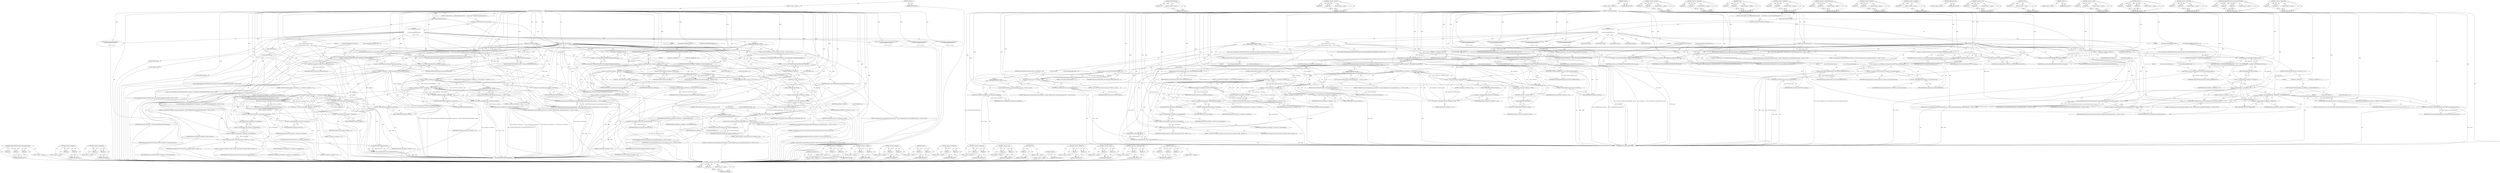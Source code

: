 digraph "&lt;operator&gt;.greaterThan" {
vulnerable_272 [label=<(METHOD,SimpleSoftOMXComponent.internalSetParameter)>];
vulnerable_273 [label=<(PARAM,p1)>];
vulnerable_274 [label=<(PARAM,p2)>];
vulnerable_275 [label=<(PARAM,p3)>];
vulnerable_276 [label=<(BLOCK,&lt;empty&gt;,&lt;empty&gt;)>];
vulnerable_277 [label=<(METHOD_RETURN,ANY)>];
vulnerable_223 [label=<(METHOD,&lt;operator&gt;.notEquals)>];
vulnerable_224 [label=<(PARAM,p1)>];
vulnerable_225 [label=<(PARAM,p2)>];
vulnerable_226 [label=<(BLOCK,&lt;empty&gt;,&lt;empty&gt;)>];
vulnerable_227 [label=<(METHOD_RETURN,ANY)>];
vulnerable_248 [label=<(METHOD,&lt;operator&gt;.greaterThan)>];
vulnerable_249 [label=<(PARAM,p1)>];
vulnerable_250 [label=<(PARAM,p2)>];
vulnerable_251 [label=<(BLOCK,&lt;empty&gt;,&lt;empty&gt;)>];
vulnerable_252 [label=<(METHOD_RETURN,ANY)>];
vulnerable_6 [label=<(METHOD,&lt;global&gt;)<SUB>1</SUB>>];
vulnerable_7 [label=<(BLOCK,&lt;empty&gt;,&lt;empty&gt;)<SUB>1</SUB>>];
vulnerable_8 [label=<(METHOD,internalSetParameter)<SUB>1</SUB>>];
vulnerable_9 [label=<(PARAM,OMX_INDEXTYPE index)<SUB>2</SUB>>];
vulnerable_10 [label=<(PARAM,const OMX_PTR params)<SUB>2</SUB>>];
vulnerable_11 [label=<(BLOCK,{
 switch (index) {
 case OMX_IndexParamAudioPc...,{
 switch (index) {
 case OMX_IndexParamAudioPc...)<SUB>2</SUB>>];
vulnerable_12 [label=<(CONTROL_STRUCTURE,SWITCH,switch(index))<SUB>3</SUB>>];
vulnerable_13 [label=<(IDENTIFIER,index,switch(index))<SUB>3</SUB>>];
vulnerable_14 [label="<(BLOCK,{
 case OMX_IndexParamAudioPcm:
 {

           ...,{
 case OMX_IndexParamAudioPcm:
 {

           ...)<SUB>3</SUB>>"];
vulnerable_15 [label=<(JUMP_TARGET,case)<SUB>4</SUB>>];
vulnerable_16 [label="<(IDENTIFIER,OMX_IndexParamAudioPcm,{
 case OMX_IndexParamAudioPcm:
 {

           ...)<SUB>4</SUB>>"];
vulnerable_17 [label="<(BLOCK,{

             ALOGV(&quot;SoftFlacEncoder::interna...,{

             ALOGV(&quot;SoftFlacEncoder::interna...)<SUB>5</SUB>>"];
vulnerable_18 [label="<(ALOGV,ALOGV(&quot;SoftFlacEncoder::internalSetParameter(OM...)<SUB>7</SUB>>"];
vulnerable_19 [label="<(LITERAL,&quot;SoftFlacEncoder::internalSetParameter(OMX_Inde...,ALOGV(&quot;SoftFlacEncoder::internalSetParameter(OM...)<SUB>7</SUB>>"];
vulnerable_20 [label="<(LOCAL,OMX_AUDIO_PARAM_PCMMODETYPE* pcmParams: OMX_AUDIO_PARAM_PCMMODETYPE*)<SUB>8</SUB>>"];
vulnerable_21 [label=<(&lt;operator&gt;.assignment,*pcmParams = (OMX_AUDIO_PARAM_PCMMODETYPE *)params)<SUB>8</SUB>>];
vulnerable_22 [label=<(IDENTIFIER,pcmParams,*pcmParams = (OMX_AUDIO_PARAM_PCMMODETYPE *)params)<SUB>8</SUB>>];
vulnerable_23 [label=<(&lt;operator&gt;.cast,(OMX_AUDIO_PARAM_PCMMODETYPE *)params)<SUB>8</SUB>>];
vulnerable_24 [label=<(UNKNOWN,OMX_AUDIO_PARAM_PCMMODETYPE *,OMX_AUDIO_PARAM_PCMMODETYPE *)<SUB>8</SUB>>];
vulnerable_25 [label=<(IDENTIFIER,params,(OMX_AUDIO_PARAM_PCMMODETYPE *)params)<SUB>8</SUB>>];
vulnerable_26 [label=<(CONTROL_STRUCTURE,IF,if (pcmParams-&gt;nPortIndex != 0 &amp;&amp; pcmParams-&gt;nPortIndex != 1))<SUB>10</SUB>>];
vulnerable_27 [label=<(&lt;operator&gt;.logicalAnd,pcmParams-&gt;nPortIndex != 0 &amp;&amp; pcmParams-&gt;nPortI...)<SUB>10</SUB>>];
vulnerable_28 [label=<(&lt;operator&gt;.notEquals,pcmParams-&gt;nPortIndex != 0)<SUB>10</SUB>>];
vulnerable_29 [label=<(&lt;operator&gt;.indirectFieldAccess,pcmParams-&gt;nPortIndex)<SUB>10</SUB>>];
vulnerable_30 [label=<(IDENTIFIER,pcmParams,pcmParams-&gt;nPortIndex != 0)<SUB>10</SUB>>];
vulnerable_31 [label=<(FIELD_IDENTIFIER,nPortIndex,nPortIndex)<SUB>10</SUB>>];
vulnerable_32 [label=<(LITERAL,0,pcmParams-&gt;nPortIndex != 0)<SUB>10</SUB>>];
vulnerable_33 [label=<(&lt;operator&gt;.notEquals,pcmParams-&gt;nPortIndex != 1)<SUB>10</SUB>>];
vulnerable_34 [label=<(&lt;operator&gt;.indirectFieldAccess,pcmParams-&gt;nPortIndex)<SUB>10</SUB>>];
vulnerable_35 [label=<(IDENTIFIER,pcmParams,pcmParams-&gt;nPortIndex != 1)<SUB>10</SUB>>];
vulnerable_36 [label=<(FIELD_IDENTIFIER,nPortIndex,nPortIndex)<SUB>10</SUB>>];
vulnerable_37 [label=<(LITERAL,1,pcmParams-&gt;nPortIndex != 1)<SUB>10</SUB>>];
vulnerable_38 [label="<(BLOCK,{
                 ALOGE(&quot;SoftFlacEncoder::inte...,{
                 ALOGE(&quot;SoftFlacEncoder::inte...)<SUB>10</SUB>>"];
vulnerable_39 [label="<(ALOGE,ALOGE(&quot;SoftFlacEncoder::internalSetParameter() ...)<SUB>11</SUB>>"];
vulnerable_40 [label="<(LITERAL,&quot;SoftFlacEncoder::internalSetParameter() Error #1&quot;,ALOGE(&quot;SoftFlacEncoder::internalSetParameter() ...)<SUB>11</SUB>>"];
vulnerable_41 [label=<(RETURN,return OMX_ErrorUndefined;,return OMX_ErrorUndefined;)<SUB>12</SUB>>];
vulnerable_42 [label=<(IDENTIFIER,OMX_ErrorUndefined,return OMX_ErrorUndefined;)<SUB>12</SUB>>];
vulnerable_43 [label=<(CONTROL_STRUCTURE,IF,if (pcmParams-&gt;nChannels &lt; 1 || pcmParams-&gt;nChannels &gt; 2))<SUB>15</SUB>>];
vulnerable_44 [label=<(&lt;operator&gt;.logicalOr,pcmParams-&gt;nChannels &lt; 1 || pcmParams-&gt;nChannel...)<SUB>15</SUB>>];
vulnerable_45 [label=<(&lt;operator&gt;.lessThan,pcmParams-&gt;nChannels &lt; 1)<SUB>15</SUB>>];
vulnerable_46 [label=<(&lt;operator&gt;.indirectFieldAccess,pcmParams-&gt;nChannels)<SUB>15</SUB>>];
vulnerable_47 [label=<(IDENTIFIER,pcmParams,pcmParams-&gt;nChannels &lt; 1)<SUB>15</SUB>>];
vulnerable_48 [label=<(FIELD_IDENTIFIER,nChannels,nChannels)<SUB>15</SUB>>];
vulnerable_49 [label=<(LITERAL,1,pcmParams-&gt;nChannels &lt; 1)<SUB>15</SUB>>];
vulnerable_50 [label=<(&lt;operator&gt;.greaterThan,pcmParams-&gt;nChannels &gt; 2)<SUB>15</SUB>>];
vulnerable_51 [label=<(&lt;operator&gt;.indirectFieldAccess,pcmParams-&gt;nChannels)<SUB>15</SUB>>];
vulnerable_52 [label=<(IDENTIFIER,pcmParams,pcmParams-&gt;nChannels &gt; 2)<SUB>15</SUB>>];
vulnerable_53 [label=<(FIELD_IDENTIFIER,nChannels,nChannels)<SUB>15</SUB>>];
vulnerable_54 [label=<(LITERAL,2,pcmParams-&gt;nChannels &gt; 2)<SUB>15</SUB>>];
vulnerable_55 [label=<(BLOCK,{
 return OMX_ErrorUndefined;
 },{
 return OMX_ErrorUndefined;
 })<SUB>15</SUB>>];
vulnerable_56 [label=<(RETURN,return OMX_ErrorUndefined;,return OMX_ErrorUndefined;)<SUB>16</SUB>>];
vulnerable_57 [label=<(IDENTIFIER,OMX_ErrorUndefined,return OMX_ErrorUndefined;)<SUB>16</SUB>>];
vulnerable_58 [label=<(&lt;operator&gt;.assignment,mNumChannels = pcmParams-&gt;nChannels)<SUB>19</SUB>>];
vulnerable_59 [label=<(IDENTIFIER,mNumChannels,mNumChannels = pcmParams-&gt;nChannels)<SUB>19</SUB>>];
vulnerable_60 [label=<(&lt;operator&gt;.indirectFieldAccess,pcmParams-&gt;nChannels)<SUB>19</SUB>>];
vulnerable_61 [label=<(IDENTIFIER,pcmParams,mNumChannels = pcmParams-&gt;nChannels)<SUB>19</SUB>>];
vulnerable_62 [label=<(FIELD_IDENTIFIER,nChannels,nChannels)<SUB>19</SUB>>];
vulnerable_63 [label=<(&lt;operator&gt;.assignment,mSampleRate = pcmParams-&gt;nSamplingRate)<SUB>20</SUB>>];
vulnerable_64 [label=<(IDENTIFIER,mSampleRate,mSampleRate = pcmParams-&gt;nSamplingRate)<SUB>20</SUB>>];
vulnerable_65 [label=<(&lt;operator&gt;.indirectFieldAccess,pcmParams-&gt;nSamplingRate)<SUB>20</SUB>>];
vulnerable_66 [label=<(IDENTIFIER,pcmParams,mSampleRate = pcmParams-&gt;nSamplingRate)<SUB>20</SUB>>];
vulnerable_67 [label=<(FIELD_IDENTIFIER,nSamplingRate,nSamplingRate)<SUB>20</SUB>>];
vulnerable_68 [label=<(ALOGV,ALOGV(&quot;will encode %d channels at %dHz&quot;, mNumCh...)<SUB>21</SUB>>];
vulnerable_69 [label=<(LITERAL,&quot;will encode %d channels at %dHz&quot;,ALOGV(&quot;will encode %d channels at %dHz&quot;, mNumCh...)<SUB>21</SUB>>];
vulnerable_70 [label=<(IDENTIFIER,mNumChannels,ALOGV(&quot;will encode %d channels at %dHz&quot;, mNumCh...)<SUB>21</SUB>>];
vulnerable_71 [label=<(IDENTIFIER,mSampleRate,ALOGV(&quot;will encode %d channels at %dHz&quot;, mNumCh...)<SUB>21</SUB>>];
vulnerable_72 [label=<(RETURN,return configureEncoder();,return configureEncoder();)<SUB>23</SUB>>];
vulnerable_73 [label=<(configureEncoder,configureEncoder())<SUB>23</SUB>>];
vulnerable_74 [label=<(JUMP_TARGET,case)<SUB>26</SUB>>];
vulnerable_75 [label="<(IDENTIFIER,OMX_IndexParamStandardComponentRole,{
 case OMX_IndexParamAudioPcm:
 {

           ...)<SUB>26</SUB>>"];
vulnerable_76 [label="<(BLOCK,{
            ALOGV(&quot;SoftFlacEncoder::internalS...,{
            ALOGV(&quot;SoftFlacEncoder::internalS...)<SUB>27</SUB>>"];
vulnerable_77 [label="<(ALOGV,ALOGV(&quot;SoftFlacEncoder::internalSetParameter(OM...)<SUB>28</SUB>>"];
vulnerable_78 [label="<(LITERAL,&quot;SoftFlacEncoder::internalSetParameter(OMX_Inde...,ALOGV(&quot;SoftFlacEncoder::internalSetParameter(OM...)<SUB>28</SUB>>"];
vulnerable_79 [label="<(LOCAL,const OMX_PARAM_COMPONENTROLETYPE* roleParams: OMX_PARAM_COMPONENTROLETYPE*)<SUB>30</SUB>>"];
vulnerable_80 [label=<(&lt;operator&gt;.assignment,*roleParams =
                 (const OMX_PARAM...)<SUB>30</SUB>>];
vulnerable_81 [label=<(IDENTIFIER,roleParams,*roleParams =
                 (const OMX_PARAM...)<SUB>30</SUB>>];
vulnerable_82 [label=<(&lt;operator&gt;.cast,(const OMX_PARAM_COMPONENTROLETYPE *)params)<SUB>31</SUB>>];
vulnerable_83 [label=<(UNKNOWN,const OMX_PARAM_COMPONENTROLETYPE *,const OMX_PARAM_COMPONENTROLETYPE *)<SUB>31</SUB>>];
vulnerable_84 [label=<(IDENTIFIER,params,(const OMX_PARAM_COMPONENTROLETYPE *)params)<SUB>31</SUB>>];
vulnerable_85 [label=<(CONTROL_STRUCTURE,IF,if (strncmp((const char *)roleParams-&gt;cRole,
                     &quot;audio_encoder.flac&quot;,
                     OMX_MAX_STRINGNAME_SIZE - 1)))<SUB>33</SUB>>];
vulnerable_86 [label=<(strncmp,strncmp((const char *)roleParams-&gt;cRole,
      ...)<SUB>33</SUB>>];
vulnerable_87 [label=<(&lt;operator&gt;.cast,(const char *)roleParams-&gt;cRole)<SUB>33</SUB>>];
vulnerable_88 [label=<(UNKNOWN,const char *,const char *)<SUB>33</SUB>>];
vulnerable_89 [label=<(&lt;operator&gt;.indirectFieldAccess,roleParams-&gt;cRole)<SUB>33</SUB>>];
vulnerable_90 [label=<(IDENTIFIER,roleParams,(const char *)roleParams-&gt;cRole)<SUB>33</SUB>>];
vulnerable_91 [label=<(FIELD_IDENTIFIER,cRole,cRole)<SUB>33</SUB>>];
vulnerable_92 [label=<(LITERAL,&quot;audio_encoder.flac&quot;,strncmp((const char *)roleParams-&gt;cRole,
      ...)<SUB>34</SUB>>];
vulnerable_93 [label=<(&lt;operator&gt;.subtraction,OMX_MAX_STRINGNAME_SIZE - 1)<SUB>35</SUB>>];
vulnerable_94 [label=<(IDENTIFIER,OMX_MAX_STRINGNAME_SIZE,OMX_MAX_STRINGNAME_SIZE - 1)<SUB>35</SUB>>];
vulnerable_95 [label=<(LITERAL,1,OMX_MAX_STRINGNAME_SIZE - 1)<SUB>35</SUB>>];
vulnerable_96 [label="<(BLOCK,{
                ALOGE(&quot;SoftFlacEncoder::inter...,{
                ALOGE(&quot;SoftFlacEncoder::inter...)<SUB>35</SUB>>"];
vulnerable_97 [label="<(ALOGE,ALOGE(&quot;SoftFlacEncoder::internalSetParameter(OM...)<SUB>36</SUB>>"];
vulnerable_98 [label="<(LITERAL,&quot;SoftFlacEncoder::internalSetParameter(OMX_Inde...,ALOGE(&quot;SoftFlacEncoder::internalSetParameter(OM...)<SUB>36</SUB>>"];
vulnerable_99 [label=<(RETURN,return OMX_ErrorUndefined;,return OMX_ErrorUndefined;)<SUB>38</SUB>>];
vulnerable_100 [label=<(IDENTIFIER,OMX_ErrorUndefined,return OMX_ErrorUndefined;)<SUB>38</SUB>>];
vulnerable_101 [label=<(RETURN,return OMX_ErrorNone;,return OMX_ErrorNone;)<SUB>41</SUB>>];
vulnerable_102 [label=<(IDENTIFIER,OMX_ErrorNone,return OMX_ErrorNone;)<SUB>41</SUB>>];
vulnerable_103 [label=<(JUMP_TARGET,case)<SUB>44</SUB>>];
vulnerable_104 [label="<(IDENTIFIER,OMX_IndexParamAudioFlac,{
 case OMX_IndexParamAudioPcm:
 {

           ...)<SUB>44</SUB>>"];
vulnerable_105 [label=<(BLOCK,{
             OMX_AUDIO_PARAM_FLACTYPE *flacPa...,{
             OMX_AUDIO_PARAM_FLACTYPE *flacPa...)<SUB>46</SUB>>];
vulnerable_106 [label="<(LOCAL,OMX_AUDIO_PARAM_FLACTYPE* flacParams: OMX_AUDIO_PARAM_FLACTYPE*)<SUB>47</SUB>>"];
vulnerable_107 [label=<(&lt;operator&gt;.assignment,*flacParams = (OMX_AUDIO_PARAM_FLACTYPE *)params)<SUB>47</SUB>>];
vulnerable_108 [label=<(IDENTIFIER,flacParams,*flacParams = (OMX_AUDIO_PARAM_FLACTYPE *)params)<SUB>47</SUB>>];
vulnerable_109 [label=<(&lt;operator&gt;.cast,(OMX_AUDIO_PARAM_FLACTYPE *)params)<SUB>47</SUB>>];
vulnerable_110 [label=<(UNKNOWN,OMX_AUDIO_PARAM_FLACTYPE *,OMX_AUDIO_PARAM_FLACTYPE *)<SUB>47</SUB>>];
vulnerable_111 [label=<(IDENTIFIER,params,(OMX_AUDIO_PARAM_FLACTYPE *)params)<SUB>47</SUB>>];
vulnerable_112 [label=<(&lt;operator&gt;.assignment,mCompressionLevel = flacParams-&gt;nCompressionLevel)<SUB>48</SUB>>];
vulnerable_113 [label=<(IDENTIFIER,mCompressionLevel,mCompressionLevel = flacParams-&gt;nCompressionLevel)<SUB>48</SUB>>];
vulnerable_114 [label=<(&lt;operator&gt;.indirectFieldAccess,flacParams-&gt;nCompressionLevel)<SUB>48</SUB>>];
vulnerable_115 [label=<(IDENTIFIER,flacParams,mCompressionLevel = flacParams-&gt;nCompressionLevel)<SUB>48</SUB>>];
vulnerable_116 [label=<(FIELD_IDENTIFIER,nCompressionLevel,nCompressionLevel)<SUB>48</SUB>>];
vulnerable_117 [label=<(RETURN,return OMX_ErrorNone;,return OMX_ErrorNone;)<SUB>49</SUB>>];
vulnerable_118 [label=<(IDENTIFIER,OMX_ErrorNone,return OMX_ErrorNone;)<SUB>49</SUB>>];
vulnerable_119 [label=<(JUMP_TARGET,case)<SUB>52</SUB>>];
vulnerable_120 [label="<(IDENTIFIER,OMX_IndexParamPortDefinition,{
 case OMX_IndexParamAudioPcm:
 {

           ...)<SUB>52</SUB>>"];
vulnerable_121 [label=<(BLOCK,{

             OMX_PARAM_PORTDEFINITIONTYPE *d...,{

             OMX_PARAM_PORTDEFINITIONTYPE *d...)<SUB>53</SUB>>];
vulnerable_122 [label="<(LOCAL,OMX_PARAM_PORTDEFINITIONTYPE* defParams: OMX_PARAM_PORTDEFINITIONTYPE*)<SUB>55</SUB>>"];
vulnerable_123 [label=<(&lt;operator&gt;.assignment,*defParams =
                 (OMX_PARAM_PORTDE...)<SUB>55</SUB>>];
vulnerable_124 [label=<(IDENTIFIER,defParams,*defParams =
                 (OMX_PARAM_PORTDE...)<SUB>55</SUB>>];
vulnerable_125 [label=<(&lt;operator&gt;.cast,(OMX_PARAM_PORTDEFINITIONTYPE *)params)<SUB>56</SUB>>];
vulnerable_126 [label=<(UNKNOWN,OMX_PARAM_PORTDEFINITIONTYPE *,OMX_PARAM_PORTDEFINITIONTYPE *)<SUB>56</SUB>>];
vulnerable_127 [label=<(IDENTIFIER,params,(OMX_PARAM_PORTDEFINITIONTYPE *)params)<SUB>56</SUB>>];
vulnerable_128 [label=<(CONTROL_STRUCTURE,IF,if (defParams-&gt;nPortIndex == 0))<SUB>58</SUB>>];
vulnerable_129 [label=<(&lt;operator&gt;.equals,defParams-&gt;nPortIndex == 0)<SUB>58</SUB>>];
vulnerable_130 [label=<(&lt;operator&gt;.indirectFieldAccess,defParams-&gt;nPortIndex)<SUB>58</SUB>>];
vulnerable_131 [label=<(IDENTIFIER,defParams,defParams-&gt;nPortIndex == 0)<SUB>58</SUB>>];
vulnerable_132 [label=<(FIELD_IDENTIFIER,nPortIndex,nPortIndex)<SUB>58</SUB>>];
vulnerable_133 [label=<(LITERAL,0,defParams-&gt;nPortIndex == 0)<SUB>58</SUB>>];
vulnerable_134 [label=<(BLOCK,{
                 if (defParams-&gt;nBufferSize &gt;...,{
                 if (defParams-&gt;nBufferSize &gt;...)<SUB>58</SUB>>];
vulnerable_135 [label=<(CONTROL_STRUCTURE,IF,if (defParams-&gt;nBufferSize &gt; kMaxInputBufferSize))<SUB>59</SUB>>];
vulnerable_136 [label=<(&lt;operator&gt;.greaterThan,defParams-&gt;nBufferSize &gt; kMaxInputBufferSize)<SUB>59</SUB>>];
vulnerable_137 [label=<(&lt;operator&gt;.indirectFieldAccess,defParams-&gt;nBufferSize)<SUB>59</SUB>>];
vulnerable_138 [label=<(IDENTIFIER,defParams,defParams-&gt;nBufferSize &gt; kMaxInputBufferSize)<SUB>59</SUB>>];
vulnerable_139 [label=<(FIELD_IDENTIFIER,nBufferSize,nBufferSize)<SUB>59</SUB>>];
vulnerable_140 [label=<(IDENTIFIER,kMaxInputBufferSize,defParams-&gt;nBufferSize &gt; kMaxInputBufferSize)<SUB>59</SUB>>];
vulnerable_141 [label=<(BLOCK,{
                     ALOGE(&quot;Input buffer size...,{
                     ALOGE(&quot;Input buffer size...)<SUB>59</SUB>>];
vulnerable_142 [label=<(ALOGE,ALOGE(&quot;Input buffer size must be at most %d byt...)<SUB>60</SUB>>];
vulnerable_143 [label=<(LITERAL,&quot;Input buffer size must be at most %d bytes&quot;,ALOGE(&quot;Input buffer size must be at most %d byt...)<SUB>60</SUB>>];
vulnerable_144 [label=<(IDENTIFIER,kMaxInputBufferSize,ALOGE(&quot;Input buffer size must be at most %d byt...)<SUB>61</SUB>>];
vulnerable_145 [label=<(RETURN,return OMX_ErrorUnsupportedSetting;,return OMX_ErrorUnsupportedSetting;)<SUB>62</SUB>>];
vulnerable_146 [label=<(IDENTIFIER,OMX_ErrorUnsupportedSetting,return OMX_ErrorUnsupportedSetting;)<SUB>62</SUB>>];
vulnerable_147 [label=<(JUMP_TARGET,default)<SUB>68</SUB>>];
vulnerable_148 [label="<(ALOGV,ALOGV(&quot;SoftFlacEncoder::internalSetParameter(de...)<SUB>69</SUB>>"];
vulnerable_149 [label="<(LITERAL,&quot;SoftFlacEncoder::internalSetParameter(default)&quot;,ALOGV(&quot;SoftFlacEncoder::internalSetParameter(de...)<SUB>69</SUB>>"];
vulnerable_150 [label="<(RETURN,return SimpleSoftOMXComponent::internalSetParam...,return SimpleSoftOMXComponent::internalSetParam...)<SUB>70</SUB>>"];
vulnerable_151 [label="<(SimpleSoftOMXComponent.internalSetParameter,SimpleSoftOMXComponent::internalSetParameter(in...)<SUB>70</SUB>>"];
vulnerable_152 [label="<(&lt;operator&gt;.fieldAccess,SimpleSoftOMXComponent::internalSetParameter)<SUB>70</SUB>>"];
vulnerable_153 [label="<(IDENTIFIER,SimpleSoftOMXComponent,SimpleSoftOMXComponent::internalSetParameter(in...)<SUB>70</SUB>>"];
vulnerable_154 [label=<(FIELD_IDENTIFIER,internalSetParameter,internalSetParameter)<SUB>70</SUB>>];
vulnerable_155 [label="<(IDENTIFIER,index,SimpleSoftOMXComponent::internalSetParameter(in...)<SUB>70</SUB>>"];
vulnerable_156 [label="<(IDENTIFIER,params,SimpleSoftOMXComponent::internalSetParameter(in...)<SUB>70</SUB>>"];
vulnerable_157 [label=<(METHOD_RETURN,OMX_ERRORTYPE)<SUB>1</SUB>>];
vulnerable_159 [label=<(METHOD_RETURN,ANY)<SUB>1</SUB>>];
vulnerable_253 [label=<(METHOD,configureEncoder)>];
vulnerable_254 [label=<(BLOCK,&lt;empty&gt;,&lt;empty&gt;)>];
vulnerable_255 [label=<(METHOD_RETURN,ANY)>];
vulnerable_208 [label=<(METHOD,&lt;operator&gt;.assignment)>];
vulnerable_209 [label=<(PARAM,p1)>];
vulnerable_210 [label=<(PARAM,p2)>];
vulnerable_211 [label=<(BLOCK,&lt;empty&gt;,&lt;empty&gt;)>];
vulnerable_212 [label=<(METHOD_RETURN,ANY)>];
vulnerable_243 [label=<(METHOD,&lt;operator&gt;.lessThan)>];
vulnerable_244 [label=<(PARAM,p1)>];
vulnerable_245 [label=<(PARAM,p2)>];
vulnerable_246 [label=<(BLOCK,&lt;empty&gt;,&lt;empty&gt;)>];
vulnerable_247 [label=<(METHOD_RETURN,ANY)>];
vulnerable_238 [label=<(METHOD,&lt;operator&gt;.logicalOr)>];
vulnerable_239 [label=<(PARAM,p1)>];
vulnerable_240 [label=<(PARAM,p2)>];
vulnerable_241 [label=<(BLOCK,&lt;empty&gt;,&lt;empty&gt;)>];
vulnerable_242 [label=<(METHOD_RETURN,ANY)>];
vulnerable_233 [label=<(METHOD,ALOGE)>];
vulnerable_234 [label=<(PARAM,p1)>];
vulnerable_235 [label=<(PARAM,p2)>];
vulnerable_236 [label=<(BLOCK,&lt;empty&gt;,&lt;empty&gt;)>];
vulnerable_237 [label=<(METHOD_RETURN,ANY)>];
vulnerable_218 [label=<(METHOD,&lt;operator&gt;.logicalAnd)>];
vulnerable_219 [label=<(PARAM,p1)>];
vulnerable_220 [label=<(PARAM,p2)>];
vulnerable_221 [label=<(BLOCK,&lt;empty&gt;,&lt;empty&gt;)>];
vulnerable_222 [label=<(METHOD_RETURN,ANY)>];
vulnerable_262 [label=<(METHOD,&lt;operator&gt;.subtraction)>];
vulnerable_263 [label=<(PARAM,p1)>];
vulnerable_264 [label=<(PARAM,p2)>];
vulnerable_265 [label=<(BLOCK,&lt;empty&gt;,&lt;empty&gt;)>];
vulnerable_266 [label=<(METHOD_RETURN,ANY)>];
vulnerable_213 [label=<(METHOD,&lt;operator&gt;.cast)>];
vulnerable_214 [label=<(PARAM,p1)>];
vulnerable_215 [label=<(PARAM,p2)>];
vulnerable_216 [label=<(BLOCK,&lt;empty&gt;,&lt;empty&gt;)>];
vulnerable_217 [label=<(METHOD_RETURN,ANY)>];
vulnerable_204 [label=<(METHOD,ALOGV)>];
vulnerable_205 [label=<(PARAM,p1)>];
vulnerable_206 [label=<(BLOCK,&lt;empty&gt;,&lt;empty&gt;)>];
vulnerable_207 [label=<(METHOD_RETURN,ANY)>];
vulnerable_198 [label=<(METHOD,&lt;global&gt;)<SUB>1</SUB>>];
vulnerable_199 [label=<(BLOCK,&lt;empty&gt;,&lt;empty&gt;)>];
vulnerable_200 [label=<(METHOD_RETURN,ANY)>];
vulnerable_278 [label=<(METHOD,&lt;operator&gt;.fieldAccess)>];
vulnerable_279 [label=<(PARAM,p1)>];
vulnerable_280 [label=<(PARAM,p2)>];
vulnerable_281 [label=<(BLOCK,&lt;empty&gt;,&lt;empty&gt;)>];
vulnerable_282 [label=<(METHOD_RETURN,ANY)>];
vulnerable_267 [label=<(METHOD,&lt;operator&gt;.equals)>];
vulnerable_268 [label=<(PARAM,p1)>];
vulnerable_269 [label=<(PARAM,p2)>];
vulnerable_270 [label=<(BLOCK,&lt;empty&gt;,&lt;empty&gt;)>];
vulnerable_271 [label=<(METHOD_RETURN,ANY)>];
vulnerable_228 [label=<(METHOD,&lt;operator&gt;.indirectFieldAccess)>];
vulnerable_229 [label=<(PARAM,p1)>];
vulnerable_230 [label=<(PARAM,p2)>];
vulnerable_231 [label=<(BLOCK,&lt;empty&gt;,&lt;empty&gt;)>];
vulnerable_232 [label=<(METHOD_RETURN,ANY)>];
vulnerable_256 [label=<(METHOD,strncmp)>];
vulnerable_257 [label=<(PARAM,p1)>];
vulnerable_258 [label=<(PARAM,p2)>];
vulnerable_259 [label=<(PARAM,p3)>];
vulnerable_260 [label=<(BLOCK,&lt;empty&gt;,&lt;empty&gt;)>];
vulnerable_261 [label=<(METHOD_RETURN,ANY)>];
fixed_298 [label=<(METHOD,&lt;operator&gt;.subtraction)>];
fixed_299 [label=<(PARAM,p1)>];
fixed_300 [label=<(PARAM,p2)>];
fixed_301 [label=<(BLOCK,&lt;empty&gt;,&lt;empty&gt;)>];
fixed_302 [label=<(METHOD_RETURN,ANY)>];
fixed_250 [label=<(METHOD,isValidOMXParam)>];
fixed_251 [label=<(PARAM,p1)>];
fixed_252 [label=<(BLOCK,&lt;empty&gt;,&lt;empty&gt;)>];
fixed_253 [label=<(METHOD_RETURN,ANY)>];
fixed_274 [label=<(METHOD,&lt;operator&gt;.logicalOr)>];
fixed_275 [label=<(PARAM,p1)>];
fixed_276 [label=<(PARAM,p2)>];
fixed_277 [label=<(BLOCK,&lt;empty&gt;,&lt;empty&gt;)>];
fixed_278 [label=<(METHOD_RETURN,ANY)>];
fixed_6 [label=<(METHOD,&lt;global&gt;)<SUB>1</SUB>>];
fixed_7 [label=<(BLOCK,&lt;empty&gt;,&lt;empty&gt;)<SUB>1</SUB>>];
fixed_8 [label=<(METHOD,internalSetParameter)<SUB>1</SUB>>];
fixed_9 [label=<(PARAM,OMX_INDEXTYPE index)<SUB>2</SUB>>];
fixed_10 [label=<(PARAM,const OMX_PTR params)<SUB>2</SUB>>];
fixed_11 [label=<(BLOCK,{
 switch (index) {
 case OMX_IndexParamAudioPc...,{
 switch (index) {
 case OMX_IndexParamAudioPc...)<SUB>2</SUB>>];
fixed_12 [label=<(CONTROL_STRUCTURE,SWITCH,switch(index))<SUB>3</SUB>>];
fixed_13 [label=<(IDENTIFIER,index,switch(index))<SUB>3</SUB>>];
fixed_14 [label="<(BLOCK,{
 case OMX_IndexParamAudioPcm:
 {

           ...,{
 case OMX_IndexParamAudioPcm:
 {

           ...)<SUB>3</SUB>>"];
fixed_15 [label=<(JUMP_TARGET,case)<SUB>4</SUB>>];
fixed_16 [label="<(IDENTIFIER,OMX_IndexParamAudioPcm,{
 case OMX_IndexParamAudioPcm:
 {

           ...)<SUB>4</SUB>>"];
fixed_17 [label="<(BLOCK,{

             ALOGV(&quot;SoftFlacEncoder::interna...,{

             ALOGV(&quot;SoftFlacEncoder::interna...)<SUB>5</SUB>>"];
fixed_18 [label="<(ALOGV,ALOGV(&quot;SoftFlacEncoder::internalSetParameter(OM...)<SUB>7</SUB>>"];
fixed_19 [label="<(LITERAL,&quot;SoftFlacEncoder::internalSetParameter(OMX_Inde...,ALOGV(&quot;SoftFlacEncoder::internalSetParameter(OM...)<SUB>7</SUB>>"];
fixed_20 [label="<(LOCAL,OMX_AUDIO_PARAM_PCMMODETYPE* pcmParams: OMX_AUDIO_PARAM_PCMMODETYPE*)<SUB>8</SUB>>"];
fixed_21 [label=<(&lt;operator&gt;.assignment,*pcmParams = (OMX_AUDIO_PARAM_PCMMODETYPE *)params)<SUB>8</SUB>>];
fixed_22 [label=<(IDENTIFIER,pcmParams,*pcmParams = (OMX_AUDIO_PARAM_PCMMODETYPE *)params)<SUB>8</SUB>>];
fixed_23 [label=<(&lt;operator&gt;.cast,(OMX_AUDIO_PARAM_PCMMODETYPE *)params)<SUB>8</SUB>>];
fixed_24 [label=<(UNKNOWN,OMX_AUDIO_PARAM_PCMMODETYPE *,OMX_AUDIO_PARAM_PCMMODETYPE *)<SUB>8</SUB>>];
fixed_25 [label=<(IDENTIFIER,params,(OMX_AUDIO_PARAM_PCMMODETYPE *)params)<SUB>8</SUB>>];
fixed_26 [label=<(CONTROL_STRUCTURE,IF,if (!isValidOMXParam(pcmParams)))<SUB>10</SUB>>];
fixed_27 [label=<(&lt;operator&gt;.logicalNot,!isValidOMXParam(pcmParams))<SUB>10</SUB>>];
fixed_28 [label=<(isValidOMXParam,isValidOMXParam(pcmParams))<SUB>10</SUB>>];
fixed_29 [label=<(IDENTIFIER,pcmParams,isValidOMXParam(pcmParams))<SUB>10</SUB>>];
fixed_30 [label=<(BLOCK,{
                return OMX_ErrorBadParameter;...,{
                return OMX_ErrorBadParameter;...)<SUB>10</SUB>>];
fixed_31 [label=<(RETURN,return OMX_ErrorBadParameter;,return OMX_ErrorBadParameter;)<SUB>11</SUB>>];
fixed_32 [label=<(IDENTIFIER,OMX_ErrorBadParameter,return OMX_ErrorBadParameter;)<SUB>11</SUB>>];
fixed_33 [label=<(CONTROL_STRUCTURE,IF,if (pcmParams-&gt;nPortIndex != 0 &amp;&amp; pcmParams-&gt;nPortIndex != 1))<SUB>14</SUB>>];
fixed_34 [label=<(&lt;operator&gt;.logicalAnd,pcmParams-&gt;nPortIndex != 0 &amp;&amp; pcmParams-&gt;nPortI...)<SUB>14</SUB>>];
fixed_35 [label=<(&lt;operator&gt;.notEquals,pcmParams-&gt;nPortIndex != 0)<SUB>14</SUB>>];
fixed_36 [label=<(&lt;operator&gt;.indirectFieldAccess,pcmParams-&gt;nPortIndex)<SUB>14</SUB>>];
fixed_37 [label=<(IDENTIFIER,pcmParams,pcmParams-&gt;nPortIndex != 0)<SUB>14</SUB>>];
fixed_38 [label=<(FIELD_IDENTIFIER,nPortIndex,nPortIndex)<SUB>14</SUB>>];
fixed_39 [label=<(LITERAL,0,pcmParams-&gt;nPortIndex != 0)<SUB>14</SUB>>];
fixed_40 [label=<(&lt;operator&gt;.notEquals,pcmParams-&gt;nPortIndex != 1)<SUB>14</SUB>>];
fixed_41 [label=<(&lt;operator&gt;.indirectFieldAccess,pcmParams-&gt;nPortIndex)<SUB>14</SUB>>];
fixed_42 [label=<(IDENTIFIER,pcmParams,pcmParams-&gt;nPortIndex != 1)<SUB>14</SUB>>];
fixed_43 [label=<(FIELD_IDENTIFIER,nPortIndex,nPortIndex)<SUB>14</SUB>>];
fixed_44 [label=<(LITERAL,1,pcmParams-&gt;nPortIndex != 1)<SUB>14</SUB>>];
fixed_45 [label="<(BLOCK,{
                 ALOGE(&quot;SoftFlacEncoder::inte...,{
                 ALOGE(&quot;SoftFlacEncoder::inte...)<SUB>14</SUB>>"];
fixed_46 [label="<(ALOGE,ALOGE(&quot;SoftFlacEncoder::internalSetParameter() ...)<SUB>15</SUB>>"];
fixed_47 [label="<(LITERAL,&quot;SoftFlacEncoder::internalSetParameter() Error #1&quot;,ALOGE(&quot;SoftFlacEncoder::internalSetParameter() ...)<SUB>15</SUB>>"];
fixed_48 [label=<(RETURN,return OMX_ErrorUndefined;,return OMX_ErrorUndefined;)<SUB>16</SUB>>];
fixed_49 [label=<(IDENTIFIER,OMX_ErrorUndefined,return OMX_ErrorUndefined;)<SUB>16</SUB>>];
fixed_50 [label=<(CONTROL_STRUCTURE,IF,if (pcmParams-&gt;nChannels &lt; 1 || pcmParams-&gt;nChannels &gt; 2))<SUB>19</SUB>>];
fixed_51 [label=<(&lt;operator&gt;.logicalOr,pcmParams-&gt;nChannels &lt; 1 || pcmParams-&gt;nChannel...)<SUB>19</SUB>>];
fixed_52 [label=<(&lt;operator&gt;.lessThan,pcmParams-&gt;nChannels &lt; 1)<SUB>19</SUB>>];
fixed_53 [label=<(&lt;operator&gt;.indirectFieldAccess,pcmParams-&gt;nChannels)<SUB>19</SUB>>];
fixed_54 [label=<(IDENTIFIER,pcmParams,pcmParams-&gt;nChannels &lt; 1)<SUB>19</SUB>>];
fixed_55 [label=<(FIELD_IDENTIFIER,nChannels,nChannels)<SUB>19</SUB>>];
fixed_56 [label=<(LITERAL,1,pcmParams-&gt;nChannels &lt; 1)<SUB>19</SUB>>];
fixed_57 [label=<(&lt;operator&gt;.greaterThan,pcmParams-&gt;nChannels &gt; 2)<SUB>19</SUB>>];
fixed_58 [label=<(&lt;operator&gt;.indirectFieldAccess,pcmParams-&gt;nChannels)<SUB>19</SUB>>];
fixed_59 [label=<(IDENTIFIER,pcmParams,pcmParams-&gt;nChannels &gt; 2)<SUB>19</SUB>>];
fixed_60 [label=<(FIELD_IDENTIFIER,nChannels,nChannels)<SUB>19</SUB>>];
fixed_61 [label=<(LITERAL,2,pcmParams-&gt;nChannels &gt; 2)<SUB>19</SUB>>];
fixed_62 [label=<(BLOCK,{
 return OMX_ErrorUndefined;
 },{
 return OMX_ErrorUndefined;
 })<SUB>19</SUB>>];
fixed_63 [label=<(RETURN,return OMX_ErrorUndefined;,return OMX_ErrorUndefined;)<SUB>20</SUB>>];
fixed_64 [label=<(IDENTIFIER,OMX_ErrorUndefined,return OMX_ErrorUndefined;)<SUB>20</SUB>>];
fixed_65 [label=<(&lt;operator&gt;.assignment,mNumChannels = pcmParams-&gt;nChannels)<SUB>23</SUB>>];
fixed_66 [label=<(IDENTIFIER,mNumChannels,mNumChannels = pcmParams-&gt;nChannels)<SUB>23</SUB>>];
fixed_67 [label=<(&lt;operator&gt;.indirectFieldAccess,pcmParams-&gt;nChannels)<SUB>23</SUB>>];
fixed_68 [label=<(IDENTIFIER,pcmParams,mNumChannels = pcmParams-&gt;nChannels)<SUB>23</SUB>>];
fixed_69 [label=<(FIELD_IDENTIFIER,nChannels,nChannels)<SUB>23</SUB>>];
fixed_70 [label=<(&lt;operator&gt;.assignment,mSampleRate = pcmParams-&gt;nSamplingRate)<SUB>24</SUB>>];
fixed_71 [label=<(IDENTIFIER,mSampleRate,mSampleRate = pcmParams-&gt;nSamplingRate)<SUB>24</SUB>>];
fixed_72 [label=<(&lt;operator&gt;.indirectFieldAccess,pcmParams-&gt;nSamplingRate)<SUB>24</SUB>>];
fixed_73 [label=<(IDENTIFIER,pcmParams,mSampleRate = pcmParams-&gt;nSamplingRate)<SUB>24</SUB>>];
fixed_74 [label=<(FIELD_IDENTIFIER,nSamplingRate,nSamplingRate)<SUB>24</SUB>>];
fixed_75 [label=<(ALOGV,ALOGV(&quot;will encode %d channels at %dHz&quot;, mNumCh...)<SUB>25</SUB>>];
fixed_76 [label=<(LITERAL,&quot;will encode %d channels at %dHz&quot;,ALOGV(&quot;will encode %d channels at %dHz&quot;, mNumCh...)<SUB>25</SUB>>];
fixed_77 [label=<(IDENTIFIER,mNumChannels,ALOGV(&quot;will encode %d channels at %dHz&quot;, mNumCh...)<SUB>25</SUB>>];
fixed_78 [label=<(IDENTIFIER,mSampleRate,ALOGV(&quot;will encode %d channels at %dHz&quot;, mNumCh...)<SUB>25</SUB>>];
fixed_79 [label=<(RETURN,return configureEncoder();,return configureEncoder();)<SUB>27</SUB>>];
fixed_80 [label=<(configureEncoder,configureEncoder())<SUB>27</SUB>>];
fixed_81 [label=<(JUMP_TARGET,case)<SUB>30</SUB>>];
fixed_82 [label="<(IDENTIFIER,OMX_IndexParamStandardComponentRole,{
 case OMX_IndexParamAudioPcm:
 {

           ...)<SUB>30</SUB>>"];
fixed_83 [label="<(BLOCK,{
            ALOGV(&quot;SoftFlacEncoder::internalS...,{
            ALOGV(&quot;SoftFlacEncoder::internalS...)<SUB>31</SUB>>"];
fixed_84 [label="<(ALOGV,ALOGV(&quot;SoftFlacEncoder::internalSetParameter(OM...)<SUB>32</SUB>>"];
fixed_85 [label="<(LITERAL,&quot;SoftFlacEncoder::internalSetParameter(OMX_Inde...,ALOGV(&quot;SoftFlacEncoder::internalSetParameter(OM...)<SUB>32</SUB>>"];
fixed_86 [label="<(LOCAL,const OMX_PARAM_COMPONENTROLETYPE* roleParams: OMX_PARAM_COMPONENTROLETYPE*)<SUB>34</SUB>>"];
fixed_87 [label=<(&lt;operator&gt;.assignment,*roleParams =
                 (const OMX_PARAM...)<SUB>34</SUB>>];
fixed_88 [label=<(IDENTIFIER,roleParams,*roleParams =
                 (const OMX_PARAM...)<SUB>34</SUB>>];
fixed_89 [label=<(&lt;operator&gt;.cast,(const OMX_PARAM_COMPONENTROLETYPE *)params)<SUB>35</SUB>>];
fixed_90 [label=<(UNKNOWN,const OMX_PARAM_COMPONENTROLETYPE *,const OMX_PARAM_COMPONENTROLETYPE *)<SUB>35</SUB>>];
fixed_91 [label=<(IDENTIFIER,params,(const OMX_PARAM_COMPONENTROLETYPE *)params)<SUB>35</SUB>>];
fixed_92 [label=<(CONTROL_STRUCTURE,IF,if (!isValidOMXParam(roleParams)))<SUB>37</SUB>>];
fixed_93 [label=<(&lt;operator&gt;.logicalNot,!isValidOMXParam(roleParams))<SUB>37</SUB>>];
fixed_94 [label=<(isValidOMXParam,isValidOMXParam(roleParams))<SUB>37</SUB>>];
fixed_95 [label=<(IDENTIFIER,roleParams,isValidOMXParam(roleParams))<SUB>37</SUB>>];
fixed_96 [label=<(BLOCK,{
                return OMX_ErrorBadParameter;...,{
                return OMX_ErrorBadParameter;...)<SUB>37</SUB>>];
fixed_97 [label=<(RETURN,return OMX_ErrorBadParameter;,return OMX_ErrorBadParameter;)<SUB>38</SUB>>];
fixed_98 [label=<(IDENTIFIER,OMX_ErrorBadParameter,return OMX_ErrorBadParameter;)<SUB>38</SUB>>];
fixed_99 [label=<(CONTROL_STRUCTURE,IF,if (strncmp((const char *)roleParams-&gt;cRole,
                     &quot;audio_encoder.flac&quot;,
                     OMX_MAX_STRINGNAME_SIZE - 1)))<SUB>41</SUB>>];
fixed_100 [label=<(strncmp,strncmp((const char *)roleParams-&gt;cRole,
      ...)<SUB>41</SUB>>];
fixed_101 [label=<(&lt;operator&gt;.cast,(const char *)roleParams-&gt;cRole)<SUB>41</SUB>>];
fixed_102 [label=<(UNKNOWN,const char *,const char *)<SUB>41</SUB>>];
fixed_103 [label=<(&lt;operator&gt;.indirectFieldAccess,roleParams-&gt;cRole)<SUB>41</SUB>>];
fixed_104 [label=<(IDENTIFIER,roleParams,(const char *)roleParams-&gt;cRole)<SUB>41</SUB>>];
fixed_105 [label=<(FIELD_IDENTIFIER,cRole,cRole)<SUB>41</SUB>>];
fixed_106 [label=<(LITERAL,&quot;audio_encoder.flac&quot;,strncmp((const char *)roleParams-&gt;cRole,
      ...)<SUB>42</SUB>>];
fixed_107 [label=<(&lt;operator&gt;.subtraction,OMX_MAX_STRINGNAME_SIZE - 1)<SUB>43</SUB>>];
fixed_108 [label=<(IDENTIFIER,OMX_MAX_STRINGNAME_SIZE,OMX_MAX_STRINGNAME_SIZE - 1)<SUB>43</SUB>>];
fixed_109 [label=<(LITERAL,1,OMX_MAX_STRINGNAME_SIZE - 1)<SUB>43</SUB>>];
fixed_110 [label="<(BLOCK,{
                ALOGE(&quot;SoftFlacEncoder::inter...,{
                ALOGE(&quot;SoftFlacEncoder::inter...)<SUB>43</SUB>>"];
fixed_111 [label="<(ALOGE,ALOGE(&quot;SoftFlacEncoder::internalSetParameter(OM...)<SUB>44</SUB>>"];
fixed_112 [label="<(LITERAL,&quot;SoftFlacEncoder::internalSetParameter(OMX_Inde...,ALOGE(&quot;SoftFlacEncoder::internalSetParameter(OM...)<SUB>44</SUB>>"];
fixed_113 [label=<(RETURN,return OMX_ErrorUndefined;,return OMX_ErrorUndefined;)<SUB>46</SUB>>];
fixed_114 [label=<(IDENTIFIER,OMX_ErrorUndefined,return OMX_ErrorUndefined;)<SUB>46</SUB>>];
fixed_115 [label=<(RETURN,return OMX_ErrorNone;,return OMX_ErrorNone;)<SUB>49</SUB>>];
fixed_116 [label=<(IDENTIFIER,OMX_ErrorNone,return OMX_ErrorNone;)<SUB>49</SUB>>];
fixed_117 [label=<(JUMP_TARGET,case)<SUB>52</SUB>>];
fixed_118 [label="<(IDENTIFIER,OMX_IndexParamAudioFlac,{
 case OMX_IndexParamAudioPcm:
 {

           ...)<SUB>52</SUB>>"];
fixed_119 [label=<(BLOCK,{
             OMX_AUDIO_PARAM_FLACTYPE *flacPa...,{
             OMX_AUDIO_PARAM_FLACTYPE *flacPa...)<SUB>54</SUB>>];
fixed_120 [label="<(LOCAL,OMX_AUDIO_PARAM_FLACTYPE* flacParams: OMX_AUDIO_PARAM_FLACTYPE*)<SUB>55</SUB>>"];
fixed_121 [label=<(&lt;operator&gt;.assignment,*flacParams = (OMX_AUDIO_PARAM_FLACTYPE *)params)<SUB>55</SUB>>];
fixed_122 [label=<(IDENTIFIER,flacParams,*flacParams = (OMX_AUDIO_PARAM_FLACTYPE *)params)<SUB>55</SUB>>];
fixed_123 [label=<(&lt;operator&gt;.cast,(OMX_AUDIO_PARAM_FLACTYPE *)params)<SUB>55</SUB>>];
fixed_124 [label=<(UNKNOWN,OMX_AUDIO_PARAM_FLACTYPE *,OMX_AUDIO_PARAM_FLACTYPE *)<SUB>55</SUB>>];
fixed_125 [label=<(IDENTIFIER,params,(OMX_AUDIO_PARAM_FLACTYPE *)params)<SUB>55</SUB>>];
fixed_126 [label=<(CONTROL_STRUCTURE,IF,if (!isValidOMXParam(flacParams)))<SUB>57</SUB>>];
fixed_127 [label=<(&lt;operator&gt;.logicalNot,!isValidOMXParam(flacParams))<SUB>57</SUB>>];
fixed_128 [label=<(isValidOMXParam,isValidOMXParam(flacParams))<SUB>57</SUB>>];
fixed_129 [label=<(IDENTIFIER,flacParams,isValidOMXParam(flacParams))<SUB>57</SUB>>];
fixed_130 [label=<(BLOCK,{
                return OMX_ErrorBadParameter;...,{
                return OMX_ErrorBadParameter;...)<SUB>57</SUB>>];
fixed_131 [label=<(RETURN,return OMX_ErrorBadParameter;,return OMX_ErrorBadParameter;)<SUB>58</SUB>>];
fixed_132 [label=<(IDENTIFIER,OMX_ErrorBadParameter,return OMX_ErrorBadParameter;)<SUB>58</SUB>>];
fixed_133 [label=<(&lt;operator&gt;.assignment,mCompressionLevel = flacParams-&gt;nCompressionLevel)<SUB>61</SUB>>];
fixed_134 [label=<(IDENTIFIER,mCompressionLevel,mCompressionLevel = flacParams-&gt;nCompressionLevel)<SUB>61</SUB>>];
fixed_135 [label=<(&lt;operator&gt;.indirectFieldAccess,flacParams-&gt;nCompressionLevel)<SUB>61</SUB>>];
fixed_136 [label=<(IDENTIFIER,flacParams,mCompressionLevel = flacParams-&gt;nCompressionLevel)<SUB>61</SUB>>];
fixed_137 [label=<(FIELD_IDENTIFIER,nCompressionLevel,nCompressionLevel)<SUB>61</SUB>>];
fixed_138 [label=<(RETURN,return OMX_ErrorNone;,return OMX_ErrorNone;)<SUB>62</SUB>>];
fixed_139 [label=<(IDENTIFIER,OMX_ErrorNone,return OMX_ErrorNone;)<SUB>62</SUB>>];
fixed_140 [label=<(JUMP_TARGET,case)<SUB>65</SUB>>];
fixed_141 [label="<(IDENTIFIER,OMX_IndexParamPortDefinition,{
 case OMX_IndexParamAudioPcm:
 {

           ...)<SUB>65</SUB>>"];
fixed_142 [label=<(BLOCK,{

             OMX_PARAM_PORTDEFINITIONTYPE *d...,{

             OMX_PARAM_PORTDEFINITIONTYPE *d...)<SUB>66</SUB>>];
fixed_143 [label="<(LOCAL,OMX_PARAM_PORTDEFINITIONTYPE* defParams: OMX_PARAM_PORTDEFINITIONTYPE*)<SUB>68</SUB>>"];
fixed_144 [label=<(&lt;operator&gt;.assignment,*defParams =
                 (OMX_PARAM_PORTDE...)<SUB>68</SUB>>];
fixed_145 [label=<(IDENTIFIER,defParams,*defParams =
                 (OMX_PARAM_PORTDE...)<SUB>68</SUB>>];
fixed_146 [label=<(&lt;operator&gt;.cast,(OMX_PARAM_PORTDEFINITIONTYPE *)params)<SUB>69</SUB>>];
fixed_147 [label=<(UNKNOWN,OMX_PARAM_PORTDEFINITIONTYPE *,OMX_PARAM_PORTDEFINITIONTYPE *)<SUB>69</SUB>>];
fixed_148 [label=<(IDENTIFIER,params,(OMX_PARAM_PORTDEFINITIONTYPE *)params)<SUB>69</SUB>>];
fixed_149 [label=<(CONTROL_STRUCTURE,IF,if (!isValidOMXParam(defParams)))<SUB>71</SUB>>];
fixed_150 [label=<(&lt;operator&gt;.logicalNot,!isValidOMXParam(defParams))<SUB>71</SUB>>];
fixed_151 [label=<(isValidOMXParam,isValidOMXParam(defParams))<SUB>71</SUB>>];
fixed_152 [label=<(IDENTIFIER,defParams,isValidOMXParam(defParams))<SUB>71</SUB>>];
fixed_153 [label=<(BLOCK,{
                return OMX_ErrorBadParameter;...,{
                return OMX_ErrorBadParameter;...)<SUB>71</SUB>>];
fixed_154 [label=<(RETURN,return OMX_ErrorBadParameter;,return OMX_ErrorBadParameter;)<SUB>72</SUB>>];
fixed_155 [label=<(IDENTIFIER,OMX_ErrorBadParameter,return OMX_ErrorBadParameter;)<SUB>72</SUB>>];
fixed_156 [label=<(CONTROL_STRUCTURE,IF,if (defParams-&gt;nPortIndex == 0))<SUB>75</SUB>>];
fixed_157 [label=<(&lt;operator&gt;.equals,defParams-&gt;nPortIndex == 0)<SUB>75</SUB>>];
fixed_158 [label=<(&lt;operator&gt;.indirectFieldAccess,defParams-&gt;nPortIndex)<SUB>75</SUB>>];
fixed_159 [label=<(IDENTIFIER,defParams,defParams-&gt;nPortIndex == 0)<SUB>75</SUB>>];
fixed_160 [label=<(FIELD_IDENTIFIER,nPortIndex,nPortIndex)<SUB>75</SUB>>];
fixed_161 [label=<(LITERAL,0,defParams-&gt;nPortIndex == 0)<SUB>75</SUB>>];
fixed_162 [label=<(BLOCK,{
                 if (defParams-&gt;nBufferSize &gt;...,{
                 if (defParams-&gt;nBufferSize &gt;...)<SUB>75</SUB>>];
fixed_163 [label=<(CONTROL_STRUCTURE,IF,if (defParams-&gt;nBufferSize &gt; kMaxInputBufferSize))<SUB>76</SUB>>];
fixed_164 [label=<(&lt;operator&gt;.greaterThan,defParams-&gt;nBufferSize &gt; kMaxInputBufferSize)<SUB>76</SUB>>];
fixed_165 [label=<(&lt;operator&gt;.indirectFieldAccess,defParams-&gt;nBufferSize)<SUB>76</SUB>>];
fixed_166 [label=<(IDENTIFIER,defParams,defParams-&gt;nBufferSize &gt; kMaxInputBufferSize)<SUB>76</SUB>>];
fixed_167 [label=<(FIELD_IDENTIFIER,nBufferSize,nBufferSize)<SUB>76</SUB>>];
fixed_168 [label=<(IDENTIFIER,kMaxInputBufferSize,defParams-&gt;nBufferSize &gt; kMaxInputBufferSize)<SUB>76</SUB>>];
fixed_169 [label=<(BLOCK,{
                     ALOGE(&quot;Input buffer size...,{
                     ALOGE(&quot;Input buffer size...)<SUB>76</SUB>>];
fixed_170 [label=<(ALOGE,ALOGE(&quot;Input buffer size must be at most %d byt...)<SUB>77</SUB>>];
fixed_171 [label=<(LITERAL,&quot;Input buffer size must be at most %d bytes&quot;,ALOGE(&quot;Input buffer size must be at most %d byt...)<SUB>77</SUB>>];
fixed_172 [label=<(IDENTIFIER,kMaxInputBufferSize,ALOGE(&quot;Input buffer size must be at most %d byt...)<SUB>78</SUB>>];
fixed_173 [label=<(RETURN,return OMX_ErrorUnsupportedSetting;,return OMX_ErrorUnsupportedSetting;)<SUB>79</SUB>>];
fixed_174 [label=<(IDENTIFIER,OMX_ErrorUnsupportedSetting,return OMX_ErrorUnsupportedSetting;)<SUB>79</SUB>>];
fixed_175 [label=<(JUMP_TARGET,default)<SUB>85</SUB>>];
fixed_176 [label="<(ALOGV,ALOGV(&quot;SoftFlacEncoder::internalSetParameter(de...)<SUB>86</SUB>>"];
fixed_177 [label="<(LITERAL,&quot;SoftFlacEncoder::internalSetParameter(default)&quot;,ALOGV(&quot;SoftFlacEncoder::internalSetParameter(de...)<SUB>86</SUB>>"];
fixed_178 [label="<(RETURN,return SimpleSoftOMXComponent::internalSetParam...,return SimpleSoftOMXComponent::internalSetParam...)<SUB>87</SUB>>"];
fixed_179 [label="<(SimpleSoftOMXComponent.internalSetParameter,SimpleSoftOMXComponent::internalSetParameter(in...)<SUB>87</SUB>>"];
fixed_180 [label="<(&lt;operator&gt;.fieldAccess,SimpleSoftOMXComponent::internalSetParameter)<SUB>87</SUB>>"];
fixed_181 [label="<(IDENTIFIER,SimpleSoftOMXComponent,SimpleSoftOMXComponent::internalSetParameter(in...)<SUB>87</SUB>>"];
fixed_182 [label=<(FIELD_IDENTIFIER,internalSetParameter,internalSetParameter)<SUB>87</SUB>>];
fixed_183 [label="<(IDENTIFIER,index,SimpleSoftOMXComponent::internalSetParameter(in...)<SUB>87</SUB>>"];
fixed_184 [label="<(IDENTIFIER,params,SimpleSoftOMXComponent::internalSetParameter(in...)<SUB>87</SUB>>"];
fixed_185 [label=<(METHOD_RETURN,OMX_ERRORTYPE)<SUB>1</SUB>>];
fixed_187 [label=<(METHOD_RETURN,ANY)<SUB>1</SUB>>];
fixed_279 [label=<(METHOD,&lt;operator&gt;.lessThan)>];
fixed_280 [label=<(PARAM,p1)>];
fixed_281 [label=<(PARAM,p2)>];
fixed_282 [label=<(BLOCK,&lt;empty&gt;,&lt;empty&gt;)>];
fixed_283 [label=<(METHOD_RETURN,ANY)>];
fixed_236 [label=<(METHOD,&lt;operator&gt;.assignment)>];
fixed_237 [label=<(PARAM,p1)>];
fixed_238 [label=<(PARAM,p2)>];
fixed_239 [label=<(BLOCK,&lt;empty&gt;,&lt;empty&gt;)>];
fixed_240 [label=<(METHOD_RETURN,ANY)>];
fixed_269 [label=<(METHOD,ALOGE)>];
fixed_270 [label=<(PARAM,p1)>];
fixed_271 [label=<(PARAM,p2)>];
fixed_272 [label=<(BLOCK,&lt;empty&gt;,&lt;empty&gt;)>];
fixed_273 [label=<(METHOD_RETURN,ANY)>];
fixed_314 [label=<(METHOD,&lt;operator&gt;.fieldAccess)>];
fixed_315 [label=<(PARAM,p1)>];
fixed_316 [label=<(PARAM,p2)>];
fixed_317 [label=<(BLOCK,&lt;empty&gt;,&lt;empty&gt;)>];
fixed_318 [label=<(METHOD_RETURN,ANY)>];
fixed_264 [label=<(METHOD,&lt;operator&gt;.indirectFieldAccess)>];
fixed_265 [label=<(PARAM,p1)>];
fixed_266 [label=<(PARAM,p2)>];
fixed_267 [label=<(BLOCK,&lt;empty&gt;,&lt;empty&gt;)>];
fixed_268 [label=<(METHOD_RETURN,ANY)>];
fixed_259 [label=<(METHOD,&lt;operator&gt;.notEquals)>];
fixed_260 [label=<(PARAM,p1)>];
fixed_261 [label=<(PARAM,p2)>];
fixed_262 [label=<(BLOCK,&lt;empty&gt;,&lt;empty&gt;)>];
fixed_263 [label=<(METHOD_RETURN,ANY)>];
fixed_246 [label=<(METHOD,&lt;operator&gt;.logicalNot)>];
fixed_247 [label=<(PARAM,p1)>];
fixed_248 [label=<(BLOCK,&lt;empty&gt;,&lt;empty&gt;)>];
fixed_249 [label=<(METHOD_RETURN,ANY)>];
fixed_289 [label=<(METHOD,configureEncoder)>];
fixed_290 [label=<(BLOCK,&lt;empty&gt;,&lt;empty&gt;)>];
fixed_291 [label=<(METHOD_RETURN,ANY)>];
fixed_241 [label=<(METHOD,&lt;operator&gt;.cast)>];
fixed_242 [label=<(PARAM,p1)>];
fixed_243 [label=<(PARAM,p2)>];
fixed_244 [label=<(BLOCK,&lt;empty&gt;,&lt;empty&gt;)>];
fixed_245 [label=<(METHOD_RETURN,ANY)>];
fixed_232 [label=<(METHOD,ALOGV)>];
fixed_233 [label=<(PARAM,p1)>];
fixed_234 [label=<(BLOCK,&lt;empty&gt;,&lt;empty&gt;)>];
fixed_235 [label=<(METHOD_RETURN,ANY)>];
fixed_226 [label=<(METHOD,&lt;global&gt;)<SUB>1</SUB>>];
fixed_227 [label=<(BLOCK,&lt;empty&gt;,&lt;empty&gt;)>];
fixed_228 [label=<(METHOD_RETURN,ANY)>];
fixed_303 [label=<(METHOD,&lt;operator&gt;.equals)>];
fixed_304 [label=<(PARAM,p1)>];
fixed_305 [label=<(PARAM,p2)>];
fixed_306 [label=<(BLOCK,&lt;empty&gt;,&lt;empty&gt;)>];
fixed_307 [label=<(METHOD_RETURN,ANY)>];
fixed_292 [label=<(METHOD,strncmp)>];
fixed_293 [label=<(PARAM,p1)>];
fixed_294 [label=<(PARAM,p2)>];
fixed_295 [label=<(PARAM,p3)>];
fixed_296 [label=<(BLOCK,&lt;empty&gt;,&lt;empty&gt;)>];
fixed_297 [label=<(METHOD_RETURN,ANY)>];
fixed_254 [label=<(METHOD,&lt;operator&gt;.logicalAnd)>];
fixed_255 [label=<(PARAM,p1)>];
fixed_256 [label=<(PARAM,p2)>];
fixed_257 [label=<(BLOCK,&lt;empty&gt;,&lt;empty&gt;)>];
fixed_258 [label=<(METHOD_RETURN,ANY)>];
fixed_308 [label=<(METHOD,SimpleSoftOMXComponent.internalSetParameter)>];
fixed_309 [label=<(PARAM,p1)>];
fixed_310 [label=<(PARAM,p2)>];
fixed_311 [label=<(PARAM,p3)>];
fixed_312 [label=<(BLOCK,&lt;empty&gt;,&lt;empty&gt;)>];
fixed_313 [label=<(METHOD_RETURN,ANY)>];
fixed_284 [label=<(METHOD,&lt;operator&gt;.greaterThan)>];
fixed_285 [label=<(PARAM,p1)>];
fixed_286 [label=<(PARAM,p2)>];
fixed_287 [label=<(BLOCK,&lt;empty&gt;,&lt;empty&gt;)>];
fixed_288 [label=<(METHOD_RETURN,ANY)>];
vulnerable_272 -> vulnerable_273  [key=0, label="AST: "];
vulnerable_272 -> vulnerable_273  [key=1, label="DDG: "];
vulnerable_272 -> vulnerable_276  [key=0, label="AST: "];
vulnerable_272 -> vulnerable_274  [key=0, label="AST: "];
vulnerable_272 -> vulnerable_274  [key=1, label="DDG: "];
vulnerable_272 -> vulnerable_277  [key=0, label="AST: "];
vulnerable_272 -> vulnerable_277  [key=1, label="CFG: "];
vulnerable_272 -> vulnerable_275  [key=0, label="AST: "];
vulnerable_272 -> vulnerable_275  [key=1, label="DDG: "];
vulnerable_273 -> vulnerable_277  [key=0, label="DDG: p1"];
vulnerable_274 -> vulnerable_277  [key=0, label="DDG: p2"];
vulnerable_275 -> vulnerable_277  [key=0, label="DDG: p3"];
vulnerable_276 -> fixed_298  [key=0];
vulnerable_277 -> fixed_298  [key=0];
vulnerable_223 -> vulnerable_224  [key=0, label="AST: "];
vulnerable_223 -> vulnerable_224  [key=1, label="DDG: "];
vulnerable_223 -> vulnerable_226  [key=0, label="AST: "];
vulnerable_223 -> vulnerable_225  [key=0, label="AST: "];
vulnerable_223 -> vulnerable_225  [key=1, label="DDG: "];
vulnerable_223 -> vulnerable_227  [key=0, label="AST: "];
vulnerable_223 -> vulnerable_227  [key=1, label="CFG: "];
vulnerable_224 -> vulnerable_227  [key=0, label="DDG: p1"];
vulnerable_225 -> vulnerable_227  [key=0, label="DDG: p2"];
vulnerable_226 -> fixed_298  [key=0];
vulnerable_227 -> fixed_298  [key=0];
vulnerable_248 -> vulnerable_249  [key=0, label="AST: "];
vulnerable_248 -> vulnerable_249  [key=1, label="DDG: "];
vulnerable_248 -> vulnerable_251  [key=0, label="AST: "];
vulnerable_248 -> vulnerable_250  [key=0, label="AST: "];
vulnerable_248 -> vulnerable_250  [key=1, label="DDG: "];
vulnerable_248 -> vulnerable_252  [key=0, label="AST: "];
vulnerable_248 -> vulnerable_252  [key=1, label="CFG: "];
vulnerable_249 -> vulnerable_252  [key=0, label="DDG: p1"];
vulnerable_250 -> vulnerable_252  [key=0, label="DDG: p2"];
vulnerable_251 -> fixed_298  [key=0];
vulnerable_252 -> fixed_298  [key=0];
vulnerable_6 -> vulnerable_7  [key=0, label="AST: "];
vulnerable_6 -> vulnerable_159  [key=0, label="AST: "];
vulnerable_6 -> vulnerable_159  [key=1, label="CFG: "];
vulnerable_7 -> vulnerable_8  [key=0, label="AST: "];
vulnerable_8 -> vulnerable_9  [key=0, label="AST: "];
vulnerable_8 -> vulnerable_9  [key=1, label="DDG: "];
vulnerable_8 -> vulnerable_10  [key=0, label="AST: "];
vulnerable_8 -> vulnerable_10  [key=1, label="DDG: "];
vulnerable_8 -> vulnerable_11  [key=0, label="AST: "];
vulnerable_8 -> vulnerable_157  [key=0, label="AST: "];
vulnerable_8 -> vulnerable_13  [key=0, label="CFG: "];
vulnerable_8 -> vulnerable_13  [key=1, label="DDG: "];
vulnerable_8 -> vulnerable_16  [key=0, label="DDG: "];
vulnerable_8 -> vulnerable_75  [key=0, label="DDG: "];
vulnerable_8 -> vulnerable_104  [key=0, label="DDG: "];
vulnerable_8 -> vulnerable_120  [key=0, label="DDG: "];
vulnerable_8 -> vulnerable_121  [key=0, label="DDG: "];
vulnerable_8 -> vulnerable_21  [key=0, label="DDG: "];
vulnerable_8 -> vulnerable_80  [key=0, label="DDG: "];
vulnerable_8 -> vulnerable_101  [key=0, label="DDG: "];
vulnerable_8 -> vulnerable_107  [key=0, label="DDG: "];
vulnerable_8 -> vulnerable_117  [key=0, label="DDG: "];
vulnerable_8 -> vulnerable_123  [key=0, label="DDG: "];
vulnerable_8 -> vulnerable_148  [key=0, label="DDG: "];
vulnerable_8 -> vulnerable_18  [key=0, label="DDG: "];
vulnerable_8 -> vulnerable_68  [key=0, label="DDG: "];
vulnerable_8 -> vulnerable_73  [key=0, label="DDG: "];
vulnerable_8 -> vulnerable_77  [key=0, label="DDG: "];
vulnerable_8 -> vulnerable_102  [key=0, label="DDG: "];
vulnerable_8 -> vulnerable_118  [key=0, label="DDG: "];
vulnerable_8 -> vulnerable_151  [key=0, label="DDG: "];
vulnerable_8 -> vulnerable_23  [key=0, label="DDG: "];
vulnerable_8 -> vulnerable_41  [key=0, label="DDG: "];
vulnerable_8 -> vulnerable_56  [key=0, label="DDG: "];
vulnerable_8 -> vulnerable_82  [key=0, label="DDG: "];
vulnerable_8 -> vulnerable_86  [key=0, label="DDG: "];
vulnerable_8 -> vulnerable_99  [key=0, label="DDG: "];
vulnerable_8 -> vulnerable_109  [key=0, label="DDG: "];
vulnerable_8 -> vulnerable_125  [key=0, label="DDG: "];
vulnerable_8 -> vulnerable_129  [key=0, label="DDG: "];
vulnerable_8 -> vulnerable_28  [key=0, label="DDG: "];
vulnerable_8 -> vulnerable_33  [key=0, label="DDG: "];
vulnerable_8 -> vulnerable_39  [key=0, label="DDG: "];
vulnerable_8 -> vulnerable_42  [key=0, label="DDG: "];
vulnerable_8 -> vulnerable_45  [key=0, label="DDG: "];
vulnerable_8 -> vulnerable_50  [key=0, label="DDG: "];
vulnerable_8 -> vulnerable_57  [key=0, label="DDG: "];
vulnerable_8 -> vulnerable_93  [key=0, label="DDG: "];
vulnerable_8 -> vulnerable_97  [key=0, label="DDG: "];
vulnerable_8 -> vulnerable_100  [key=0, label="DDG: "];
vulnerable_8 -> vulnerable_136  [key=0, label="DDG: "];
vulnerable_8 -> vulnerable_145  [key=0, label="DDG: "];
vulnerable_8 -> vulnerable_142  [key=0, label="DDG: "];
vulnerable_8 -> vulnerable_146  [key=0, label="DDG: "];
vulnerable_9 -> vulnerable_157  [key=0, label="DDG: index"];
vulnerable_9 -> vulnerable_151  [key=0, label="DDG: index"];
vulnerable_10 -> vulnerable_21  [key=0, label="DDG: params"];
vulnerable_10 -> vulnerable_80  [key=0, label="DDG: params"];
vulnerable_10 -> vulnerable_107  [key=0, label="DDG: params"];
vulnerable_10 -> vulnerable_123  [key=0, label="DDG: params"];
vulnerable_10 -> vulnerable_151  [key=0, label="DDG: params"];
vulnerable_10 -> vulnerable_23  [key=0, label="DDG: params"];
vulnerable_10 -> vulnerable_82  [key=0, label="DDG: params"];
vulnerable_10 -> vulnerable_109  [key=0, label="DDG: params"];
vulnerable_10 -> vulnerable_125  [key=0, label="DDG: params"];
vulnerable_11 -> vulnerable_12  [key=0, label="AST: "];
vulnerable_12 -> vulnerable_13  [key=0, label="AST: "];
vulnerable_12 -> vulnerable_14  [key=0, label="AST: "];
vulnerable_13 -> vulnerable_18  [key=0, label="CFG: "];
vulnerable_13 -> vulnerable_18  [key=1, label="CDG: "];
vulnerable_13 -> vulnerable_77  [key=0, label="CFG: "];
vulnerable_13 -> vulnerable_77  [key=1, label="CDG: "];
vulnerable_13 -> vulnerable_110  [key=0, label="CFG: "];
vulnerable_13 -> vulnerable_110  [key=1, label="CDG: "];
vulnerable_13 -> vulnerable_126  [key=0, label="CFG: "];
vulnerable_13 -> vulnerable_126  [key=1, label="CDG: "];
vulnerable_13 -> vulnerable_148  [key=0, label="CFG: "];
vulnerable_13 -> vulnerable_148  [key=1, label="CDG: "];
vulnerable_13 -> vulnerable_107  [key=0, label="CDG: "];
vulnerable_13 -> vulnerable_21  [key=0, label="CDG: "];
vulnerable_13 -> vulnerable_154  [key=0, label="CDG: "];
vulnerable_13 -> vulnerable_114  [key=0, label="CDG: "];
vulnerable_13 -> vulnerable_132  [key=0, label="CDG: "];
vulnerable_13 -> vulnerable_150  [key=0, label="CDG: "];
vulnerable_13 -> vulnerable_151  [key=0, label="CDG: "];
vulnerable_13 -> vulnerable_27  [key=0, label="CDG: "];
vulnerable_13 -> vulnerable_87  [key=0, label="CDG: "];
vulnerable_13 -> vulnerable_91  [key=0, label="CDG: "];
vulnerable_13 -> vulnerable_112  [key=0, label="CDG: "];
vulnerable_13 -> vulnerable_129  [key=0, label="CDG: "];
vulnerable_13 -> vulnerable_93  [key=0, label="CDG: "];
vulnerable_13 -> vulnerable_24  [key=0, label="CDG: "];
vulnerable_13 -> vulnerable_80  [key=0, label="CDG: "];
vulnerable_13 -> vulnerable_152  [key=0, label="CDG: "];
vulnerable_13 -> vulnerable_130  [key=0, label="CDG: "];
vulnerable_13 -> vulnerable_88  [key=0, label="CDG: "];
vulnerable_13 -> vulnerable_86  [key=0, label="CDG: "];
vulnerable_13 -> vulnerable_89  [key=0, label="CDG: "];
vulnerable_13 -> vulnerable_28  [key=0, label="CDG: "];
vulnerable_13 -> vulnerable_116  [key=0, label="CDG: "];
vulnerable_13 -> vulnerable_123  [key=0, label="CDG: "];
vulnerable_13 -> vulnerable_29  [key=0, label="CDG: "];
vulnerable_13 -> vulnerable_82  [key=0, label="CDG: "];
vulnerable_13 -> vulnerable_23  [key=0, label="CDG: "];
vulnerable_13 -> vulnerable_83  [key=0, label="CDG: "];
vulnerable_13 -> vulnerable_117  [key=0, label="CDG: "];
vulnerable_13 -> vulnerable_125  [key=0, label="CDG: "];
vulnerable_13 -> vulnerable_109  [key=0, label="CDG: "];
vulnerable_13 -> vulnerable_31  [key=0, label="CDG: "];
vulnerable_14 -> vulnerable_15  [key=0, label="AST: "];
vulnerable_14 -> vulnerable_16  [key=0, label="AST: "];
vulnerable_14 -> vulnerable_17  [key=0, label="AST: "];
vulnerable_14 -> vulnerable_74  [key=0, label="AST: "];
vulnerable_14 -> vulnerable_75  [key=0, label="AST: "];
vulnerable_14 -> vulnerable_76  [key=0, label="AST: "];
vulnerable_14 -> vulnerable_103  [key=0, label="AST: "];
vulnerable_14 -> vulnerable_104  [key=0, label="AST: "];
vulnerable_14 -> vulnerable_105  [key=0, label="AST: "];
vulnerable_14 -> vulnerable_119  [key=0, label="AST: "];
vulnerable_14 -> vulnerable_120  [key=0, label="AST: "];
vulnerable_14 -> vulnerable_121  [key=0, label="AST: "];
vulnerable_14 -> vulnerable_147  [key=0, label="AST: "];
vulnerable_14 -> vulnerable_148  [key=0, label="AST: "];
vulnerable_14 -> vulnerable_150  [key=0, label="AST: "];
vulnerable_15 -> fixed_298  [key=0];
vulnerable_16 -> fixed_298  [key=0];
vulnerable_17 -> vulnerable_18  [key=0, label="AST: "];
vulnerable_17 -> vulnerable_20  [key=0, label="AST: "];
vulnerable_17 -> vulnerable_21  [key=0, label="AST: "];
vulnerable_17 -> vulnerable_26  [key=0, label="AST: "];
vulnerable_17 -> vulnerable_43  [key=0, label="AST: "];
vulnerable_17 -> vulnerable_58  [key=0, label="AST: "];
vulnerable_17 -> vulnerable_63  [key=0, label="AST: "];
vulnerable_17 -> vulnerable_68  [key=0, label="AST: "];
vulnerable_17 -> vulnerable_72  [key=0, label="AST: "];
vulnerable_18 -> vulnerable_19  [key=0, label="AST: "];
vulnerable_18 -> vulnerable_24  [key=0, label="CFG: "];
vulnerable_18 -> vulnerable_157  [key=0, label="DDG: ALOGV(&quot;SoftFlacEncoder::internalSetParameter(OMX_IndexParamAudioPcm)&quot;)"];
vulnerable_19 -> fixed_298  [key=0];
vulnerable_20 -> fixed_298  [key=0];
vulnerable_21 -> vulnerable_22  [key=0, label="AST: "];
vulnerable_21 -> vulnerable_23  [key=0, label="AST: "];
vulnerable_21 -> vulnerable_31  [key=0, label="CFG: "];
vulnerable_21 -> vulnerable_157  [key=0, label="DDG: pcmParams"];
vulnerable_21 -> vulnerable_157  [key=1, label="DDG: (OMX_AUDIO_PARAM_PCMMODETYPE *)params"];
vulnerable_21 -> vulnerable_157  [key=2, label="DDG: *pcmParams = (OMX_AUDIO_PARAM_PCMMODETYPE *)params"];
vulnerable_21 -> vulnerable_58  [key=0, label="DDG: pcmParams"];
vulnerable_21 -> vulnerable_63  [key=0, label="DDG: pcmParams"];
vulnerable_21 -> vulnerable_28  [key=0, label="DDG: pcmParams"];
vulnerable_21 -> vulnerable_33  [key=0, label="DDG: pcmParams"];
vulnerable_21 -> vulnerable_45  [key=0, label="DDG: pcmParams"];
vulnerable_21 -> vulnerable_50  [key=0, label="DDG: pcmParams"];
vulnerable_22 -> fixed_298  [key=0];
vulnerable_23 -> vulnerable_24  [key=0, label="AST: "];
vulnerable_23 -> vulnerable_25  [key=0, label="AST: "];
vulnerable_23 -> vulnerable_21  [key=0, label="CFG: "];
vulnerable_23 -> vulnerable_157  [key=0, label="DDG: params"];
vulnerable_24 -> vulnerable_23  [key=0, label="CFG: "];
vulnerable_25 -> fixed_298  [key=0];
vulnerable_26 -> vulnerable_27  [key=0, label="AST: "];
vulnerable_26 -> vulnerable_38  [key=0, label="AST: "];
vulnerable_27 -> vulnerable_28  [key=0, label="AST: "];
vulnerable_27 -> vulnerable_33  [key=0, label="AST: "];
vulnerable_27 -> vulnerable_39  [key=0, label="CFG: "];
vulnerable_27 -> vulnerable_39  [key=1, label="CDG: "];
vulnerable_27 -> vulnerable_48  [key=0, label="CFG: "];
vulnerable_27 -> vulnerable_48  [key=1, label="CDG: "];
vulnerable_27 -> vulnerable_157  [key=0, label="DDG: pcmParams-&gt;nPortIndex != 0"];
vulnerable_27 -> vulnerable_157  [key=1, label="DDG: pcmParams-&gt;nPortIndex != 1"];
vulnerable_27 -> vulnerable_157  [key=2, label="DDG: pcmParams-&gt;nPortIndex != 0 &amp;&amp; pcmParams-&gt;nPortIndex != 1"];
vulnerable_27 -> vulnerable_44  [key=0, label="CDG: "];
vulnerable_27 -> vulnerable_46  [key=0, label="CDG: "];
vulnerable_27 -> vulnerable_45  [key=0, label="CDG: "];
vulnerable_27 -> vulnerable_41  [key=0, label="CDG: "];
vulnerable_28 -> vulnerable_29  [key=0, label="AST: "];
vulnerable_28 -> vulnerable_32  [key=0, label="AST: "];
vulnerable_28 -> vulnerable_27  [key=0, label="CFG: "];
vulnerable_28 -> vulnerable_27  [key=1, label="DDG: pcmParams-&gt;nPortIndex"];
vulnerable_28 -> vulnerable_27  [key=2, label="DDG: 0"];
vulnerable_28 -> vulnerable_36  [key=0, label="CFG: "];
vulnerable_28 -> vulnerable_36  [key=1, label="CDG: "];
vulnerable_28 -> vulnerable_157  [key=0, label="DDG: pcmParams-&gt;nPortIndex"];
vulnerable_28 -> vulnerable_33  [key=0, label="DDG: pcmParams-&gt;nPortIndex"];
vulnerable_28 -> vulnerable_33  [key=1, label="CDG: "];
vulnerable_28 -> vulnerable_34  [key=0, label="CDG: "];
vulnerable_29 -> vulnerable_30  [key=0, label="AST: "];
vulnerable_29 -> vulnerable_31  [key=0, label="AST: "];
vulnerable_29 -> vulnerable_28  [key=0, label="CFG: "];
vulnerable_30 -> fixed_298  [key=0];
vulnerable_31 -> vulnerable_29  [key=0, label="CFG: "];
vulnerable_32 -> fixed_298  [key=0];
vulnerable_33 -> vulnerable_34  [key=0, label="AST: "];
vulnerable_33 -> vulnerable_37  [key=0, label="AST: "];
vulnerable_33 -> vulnerable_27  [key=0, label="CFG: "];
vulnerable_33 -> vulnerable_27  [key=1, label="DDG: pcmParams-&gt;nPortIndex"];
vulnerable_33 -> vulnerable_27  [key=2, label="DDG: 1"];
vulnerable_33 -> vulnerable_157  [key=0, label="DDG: pcmParams-&gt;nPortIndex"];
vulnerable_34 -> vulnerable_35  [key=0, label="AST: "];
vulnerable_34 -> vulnerable_36  [key=0, label="AST: "];
vulnerable_34 -> vulnerable_33  [key=0, label="CFG: "];
vulnerable_35 -> fixed_298  [key=0];
vulnerable_36 -> vulnerable_34  [key=0, label="CFG: "];
vulnerable_37 -> fixed_298  [key=0];
vulnerable_38 -> vulnerable_39  [key=0, label="AST: "];
vulnerable_38 -> vulnerable_41  [key=0, label="AST: "];
vulnerable_39 -> vulnerable_40  [key=0, label="AST: "];
vulnerable_39 -> vulnerable_41  [key=0, label="CFG: "];
vulnerable_39 -> vulnerable_157  [key=0, label="DDG: ALOGE(&quot;SoftFlacEncoder::internalSetParameter() Error #1&quot;)"];
vulnerable_40 -> fixed_298  [key=0];
vulnerable_41 -> vulnerable_42  [key=0, label="AST: "];
vulnerable_41 -> vulnerable_157  [key=0, label="CFG: "];
vulnerable_41 -> vulnerable_157  [key=1, label="DDG: &lt;RET&gt;"];
vulnerable_42 -> vulnerable_41  [key=0, label="DDG: OMX_ErrorUndefined"];
vulnerable_43 -> vulnerable_44  [key=0, label="AST: "];
vulnerable_43 -> vulnerable_55  [key=0, label="AST: "];
vulnerable_44 -> vulnerable_45  [key=0, label="AST: "];
vulnerable_44 -> vulnerable_50  [key=0, label="AST: "];
vulnerable_44 -> vulnerable_56  [key=0, label="CFG: "];
vulnerable_44 -> vulnerable_56  [key=1, label="CDG: "];
vulnerable_44 -> vulnerable_62  [key=0, label="CFG: "];
vulnerable_44 -> vulnerable_62  [key=1, label="CDG: "];
vulnerable_44 -> vulnerable_68  [key=0, label="CDG: "];
vulnerable_44 -> vulnerable_60  [key=0, label="CDG: "];
vulnerable_44 -> vulnerable_73  [key=0, label="CDG: "];
vulnerable_44 -> vulnerable_67  [key=0, label="CDG: "];
vulnerable_44 -> vulnerable_58  [key=0, label="CDG: "];
vulnerable_44 -> vulnerable_72  [key=0, label="CDG: "];
vulnerable_44 -> vulnerable_65  [key=0, label="CDG: "];
vulnerable_44 -> vulnerable_63  [key=0, label="CDG: "];
vulnerable_45 -> vulnerable_46  [key=0, label="AST: "];
vulnerable_45 -> vulnerable_49  [key=0, label="AST: "];
vulnerable_45 -> vulnerable_44  [key=0, label="CFG: "];
vulnerable_45 -> vulnerable_44  [key=1, label="DDG: pcmParams-&gt;nChannels"];
vulnerable_45 -> vulnerable_44  [key=2, label="DDG: 1"];
vulnerable_45 -> vulnerable_53  [key=0, label="CFG: "];
vulnerable_45 -> vulnerable_53  [key=1, label="CDG: "];
vulnerable_45 -> vulnerable_58  [key=0, label="DDG: pcmParams-&gt;nChannels"];
vulnerable_45 -> vulnerable_50  [key=0, label="DDG: pcmParams-&gt;nChannels"];
vulnerable_45 -> vulnerable_50  [key=1, label="CDG: "];
vulnerable_45 -> vulnerable_51  [key=0, label="CDG: "];
vulnerable_46 -> vulnerable_47  [key=0, label="AST: "];
vulnerable_46 -> vulnerable_48  [key=0, label="AST: "];
vulnerable_46 -> vulnerable_45  [key=0, label="CFG: "];
vulnerable_47 -> fixed_298  [key=0];
vulnerable_48 -> vulnerable_46  [key=0, label="CFG: "];
vulnerable_49 -> fixed_298  [key=0];
vulnerable_50 -> vulnerable_51  [key=0, label="AST: "];
vulnerable_50 -> vulnerable_54  [key=0, label="AST: "];
vulnerable_50 -> vulnerable_44  [key=0, label="CFG: "];
vulnerable_50 -> vulnerable_44  [key=1, label="DDG: pcmParams-&gt;nChannels"];
vulnerable_50 -> vulnerable_44  [key=2, label="DDG: 2"];
vulnerable_50 -> vulnerable_58  [key=0, label="DDG: pcmParams-&gt;nChannels"];
vulnerable_51 -> vulnerable_52  [key=0, label="AST: "];
vulnerable_51 -> vulnerable_53  [key=0, label="AST: "];
vulnerable_51 -> vulnerable_50  [key=0, label="CFG: "];
vulnerable_52 -> fixed_298  [key=0];
vulnerable_53 -> vulnerable_51  [key=0, label="CFG: "];
vulnerable_54 -> fixed_298  [key=0];
vulnerable_55 -> vulnerable_56  [key=0, label="AST: "];
vulnerable_56 -> vulnerable_57  [key=0, label="AST: "];
vulnerable_56 -> vulnerable_157  [key=0, label="CFG: "];
vulnerable_56 -> vulnerable_157  [key=1, label="DDG: &lt;RET&gt;"];
vulnerable_57 -> vulnerable_56  [key=0, label="DDG: OMX_ErrorUndefined"];
vulnerable_58 -> vulnerable_59  [key=0, label="AST: "];
vulnerable_58 -> vulnerable_60  [key=0, label="AST: "];
vulnerable_58 -> vulnerable_67  [key=0, label="CFG: "];
vulnerable_58 -> vulnerable_68  [key=0, label="DDG: mNumChannels"];
vulnerable_59 -> fixed_298  [key=0];
vulnerable_60 -> vulnerable_61  [key=0, label="AST: "];
vulnerable_60 -> vulnerable_62  [key=0, label="AST: "];
vulnerable_60 -> vulnerable_58  [key=0, label="CFG: "];
vulnerable_61 -> fixed_298  [key=0];
vulnerable_62 -> vulnerable_60  [key=0, label="CFG: "];
vulnerable_63 -> vulnerable_64  [key=0, label="AST: "];
vulnerable_63 -> vulnerable_65  [key=0, label="AST: "];
vulnerable_63 -> vulnerable_68  [key=0, label="CFG: "];
vulnerable_63 -> vulnerable_68  [key=1, label="DDG: mSampleRate"];
vulnerable_64 -> fixed_298  [key=0];
vulnerable_65 -> vulnerable_66  [key=0, label="AST: "];
vulnerable_65 -> vulnerable_67  [key=0, label="AST: "];
vulnerable_65 -> vulnerable_63  [key=0, label="CFG: "];
vulnerable_66 -> fixed_298  [key=0];
vulnerable_67 -> vulnerable_65  [key=0, label="CFG: "];
vulnerable_68 -> vulnerable_69  [key=0, label="AST: "];
vulnerable_68 -> vulnerable_70  [key=0, label="AST: "];
vulnerable_68 -> vulnerable_71  [key=0, label="AST: "];
vulnerable_68 -> vulnerable_73  [key=0, label="CFG: "];
vulnerable_69 -> fixed_298  [key=0];
vulnerable_70 -> fixed_298  [key=0];
vulnerable_71 -> fixed_298  [key=0];
vulnerable_72 -> vulnerable_73  [key=0, label="AST: "];
vulnerable_72 -> vulnerable_157  [key=0, label="CFG: "];
vulnerable_72 -> vulnerable_157  [key=1, label="DDG: &lt;RET&gt;"];
vulnerable_73 -> vulnerable_72  [key=0, label="CFG: "];
vulnerable_73 -> vulnerable_72  [key=1, label="DDG: configureEncoder()"];
vulnerable_74 -> fixed_298  [key=0];
vulnerable_75 -> fixed_298  [key=0];
vulnerable_76 -> vulnerable_77  [key=0, label="AST: "];
vulnerable_76 -> vulnerable_79  [key=0, label="AST: "];
vulnerable_76 -> vulnerable_80  [key=0, label="AST: "];
vulnerable_76 -> vulnerable_85  [key=0, label="AST: "];
vulnerable_76 -> vulnerable_101  [key=0, label="AST: "];
vulnerable_77 -> vulnerable_78  [key=0, label="AST: "];
vulnerable_77 -> vulnerable_83  [key=0, label="CFG: "];
vulnerable_78 -> fixed_298  [key=0];
vulnerable_79 -> fixed_298  [key=0];
vulnerable_80 -> vulnerable_81  [key=0, label="AST: "];
vulnerable_80 -> vulnerable_82  [key=0, label="AST: "];
vulnerable_80 -> vulnerable_88  [key=0, label="CFG: "];
vulnerable_80 -> vulnerable_86  [key=0, label="DDG: roleParams"];
vulnerable_80 -> vulnerable_87  [key=0, label="DDG: roleParams"];
vulnerable_81 -> fixed_298  [key=0];
vulnerable_82 -> vulnerable_83  [key=0, label="AST: "];
vulnerable_82 -> vulnerable_84  [key=0, label="AST: "];
vulnerable_82 -> vulnerable_80  [key=0, label="CFG: "];
vulnerable_83 -> vulnerable_82  [key=0, label="CFG: "];
vulnerable_84 -> fixed_298  [key=0];
vulnerable_85 -> vulnerable_86  [key=0, label="AST: "];
vulnerable_85 -> vulnerable_96  [key=0, label="AST: "];
vulnerable_86 -> vulnerable_87  [key=0, label="AST: "];
vulnerable_86 -> vulnerable_92  [key=0, label="AST: "];
vulnerable_86 -> vulnerable_93  [key=0, label="AST: "];
vulnerable_86 -> vulnerable_97  [key=0, label="CFG: "];
vulnerable_86 -> vulnerable_97  [key=1, label="CDG: "];
vulnerable_86 -> vulnerable_101  [key=0, label="CFG: "];
vulnerable_86 -> vulnerable_101  [key=1, label="CDG: "];
vulnerable_86 -> vulnerable_99  [key=0, label="CDG: "];
vulnerable_87 -> vulnerable_88  [key=0, label="AST: "];
vulnerable_87 -> vulnerable_89  [key=0, label="AST: "];
vulnerable_87 -> vulnerable_93  [key=0, label="CFG: "];
vulnerable_88 -> vulnerable_91  [key=0, label="CFG: "];
vulnerable_89 -> vulnerable_90  [key=0, label="AST: "];
vulnerable_89 -> vulnerable_91  [key=0, label="AST: "];
vulnerable_89 -> vulnerable_87  [key=0, label="CFG: "];
vulnerable_90 -> fixed_298  [key=0];
vulnerable_91 -> vulnerable_89  [key=0, label="CFG: "];
vulnerable_92 -> fixed_298  [key=0];
vulnerable_93 -> vulnerable_94  [key=0, label="AST: "];
vulnerable_93 -> vulnerable_95  [key=0, label="AST: "];
vulnerable_93 -> vulnerable_86  [key=0, label="CFG: "];
vulnerable_93 -> vulnerable_86  [key=1, label="DDG: OMX_MAX_STRINGNAME_SIZE"];
vulnerable_93 -> vulnerable_86  [key=2, label="DDG: 1"];
vulnerable_93 -> vulnerable_157  [key=0, label="DDG: OMX_MAX_STRINGNAME_SIZE"];
vulnerable_94 -> fixed_298  [key=0];
vulnerable_95 -> fixed_298  [key=0];
vulnerable_96 -> vulnerable_97  [key=0, label="AST: "];
vulnerable_96 -> vulnerable_99  [key=0, label="AST: "];
vulnerable_97 -> vulnerable_98  [key=0, label="AST: "];
vulnerable_97 -> vulnerable_99  [key=0, label="CFG: "];
vulnerable_98 -> fixed_298  [key=0];
vulnerable_99 -> vulnerable_100  [key=0, label="AST: "];
vulnerable_99 -> vulnerable_157  [key=0, label="CFG: "];
vulnerable_99 -> vulnerable_157  [key=1, label="DDG: &lt;RET&gt;"];
vulnerable_100 -> vulnerable_99  [key=0, label="DDG: OMX_ErrorUndefined"];
vulnerable_101 -> vulnerable_102  [key=0, label="AST: "];
vulnerable_101 -> vulnerable_157  [key=0, label="CFG: "];
vulnerable_101 -> vulnerable_157  [key=1, label="DDG: &lt;RET&gt;"];
vulnerable_102 -> vulnerable_101  [key=0, label="DDG: OMX_ErrorNone"];
vulnerable_103 -> fixed_298  [key=0];
vulnerable_104 -> fixed_298  [key=0];
vulnerable_105 -> vulnerable_106  [key=0, label="AST: "];
vulnerable_105 -> vulnerable_107  [key=0, label="AST: "];
vulnerable_105 -> vulnerable_112  [key=0, label="AST: "];
vulnerable_105 -> vulnerable_117  [key=0, label="AST: "];
vulnerable_106 -> fixed_298  [key=0];
vulnerable_107 -> vulnerable_108  [key=0, label="AST: "];
vulnerable_107 -> vulnerable_109  [key=0, label="AST: "];
vulnerable_107 -> vulnerable_116  [key=0, label="CFG: "];
vulnerable_107 -> vulnerable_112  [key=0, label="DDG: flacParams"];
vulnerable_108 -> fixed_298  [key=0];
vulnerable_109 -> vulnerable_110  [key=0, label="AST: "];
vulnerable_109 -> vulnerable_111  [key=0, label="AST: "];
vulnerable_109 -> vulnerable_107  [key=0, label="CFG: "];
vulnerable_110 -> vulnerable_109  [key=0, label="CFG: "];
vulnerable_111 -> fixed_298  [key=0];
vulnerable_112 -> vulnerable_113  [key=0, label="AST: "];
vulnerable_112 -> vulnerable_114  [key=0, label="AST: "];
vulnerable_112 -> vulnerable_117  [key=0, label="CFG: "];
vulnerable_112 -> vulnerable_157  [key=0, label="DDG: mCompressionLevel"];
vulnerable_113 -> fixed_298  [key=0];
vulnerable_114 -> vulnerable_115  [key=0, label="AST: "];
vulnerable_114 -> vulnerable_116  [key=0, label="AST: "];
vulnerable_114 -> vulnerable_112  [key=0, label="CFG: "];
vulnerable_115 -> fixed_298  [key=0];
vulnerable_116 -> vulnerable_114  [key=0, label="CFG: "];
vulnerable_117 -> vulnerable_118  [key=0, label="AST: "];
vulnerable_117 -> vulnerable_157  [key=0, label="CFG: "];
vulnerable_117 -> vulnerable_157  [key=1, label="DDG: &lt;RET&gt;"];
vulnerable_118 -> vulnerable_117  [key=0, label="DDG: OMX_ErrorNone"];
vulnerable_119 -> fixed_298  [key=0];
vulnerable_120 -> fixed_298  [key=0];
vulnerable_121 -> vulnerable_122  [key=0, label="AST: "];
vulnerable_121 -> vulnerable_123  [key=0, label="AST: "];
vulnerable_121 -> vulnerable_128  [key=0, label="AST: "];
vulnerable_122 -> fixed_298  [key=0];
vulnerable_123 -> vulnerable_124  [key=0, label="AST: "];
vulnerable_123 -> vulnerable_125  [key=0, label="AST: "];
vulnerable_123 -> vulnerable_132  [key=0, label="CFG: "];
vulnerable_123 -> vulnerable_129  [key=0, label="DDG: defParams"];
vulnerable_123 -> vulnerable_136  [key=0, label="DDG: defParams"];
vulnerable_124 -> fixed_298  [key=0];
vulnerable_125 -> vulnerable_126  [key=0, label="AST: "];
vulnerable_125 -> vulnerable_127  [key=0, label="AST: "];
vulnerable_125 -> vulnerable_123  [key=0, label="CFG: "];
vulnerable_126 -> vulnerable_125  [key=0, label="CFG: "];
vulnerable_127 -> fixed_298  [key=0];
vulnerable_128 -> vulnerable_129  [key=0, label="AST: "];
vulnerable_128 -> vulnerable_134  [key=0, label="AST: "];
vulnerable_129 -> vulnerable_130  [key=0, label="AST: "];
vulnerable_129 -> vulnerable_133  [key=0, label="AST: "];
vulnerable_129 -> vulnerable_139  [key=0, label="CFG: "];
vulnerable_129 -> vulnerable_139  [key=1, label="CDG: "];
vulnerable_129 -> vulnerable_148  [key=0, label="CFG: "];
vulnerable_129 -> vulnerable_148  [key=1, label="CDG: "];
vulnerable_129 -> vulnerable_136  [key=0, label="CDG: "];
vulnerable_129 -> vulnerable_154  [key=0, label="CDG: "];
vulnerable_129 -> vulnerable_150  [key=0, label="CDG: "];
vulnerable_129 -> vulnerable_151  [key=0, label="CDG: "];
vulnerable_129 -> vulnerable_137  [key=0, label="CDG: "];
vulnerable_129 -> vulnerable_152  [key=0, label="CDG: "];
vulnerable_130 -> vulnerable_131  [key=0, label="AST: "];
vulnerable_130 -> vulnerable_132  [key=0, label="AST: "];
vulnerable_130 -> vulnerable_129  [key=0, label="CFG: "];
vulnerable_131 -> fixed_298  [key=0];
vulnerable_132 -> vulnerable_130  [key=0, label="CFG: "];
vulnerable_133 -> fixed_298  [key=0];
vulnerable_134 -> vulnerable_135  [key=0, label="AST: "];
vulnerable_135 -> vulnerable_136  [key=0, label="AST: "];
vulnerable_135 -> vulnerable_141  [key=0, label="AST: "];
vulnerable_136 -> vulnerable_137  [key=0, label="AST: "];
vulnerable_136 -> vulnerable_140  [key=0, label="AST: "];
vulnerable_136 -> vulnerable_142  [key=0, label="CFG: "];
vulnerable_136 -> vulnerable_142  [key=1, label="DDG: kMaxInputBufferSize"];
vulnerable_136 -> vulnerable_142  [key=2, label="CDG: "];
vulnerable_136 -> vulnerable_148  [key=0, label="CFG: "];
vulnerable_136 -> vulnerable_148  [key=1, label="CDG: "];
vulnerable_136 -> vulnerable_154  [key=0, label="CDG: "];
vulnerable_136 -> vulnerable_145  [key=0, label="CDG: "];
vulnerable_136 -> vulnerable_150  [key=0, label="CDG: "];
vulnerable_136 -> vulnerable_151  [key=0, label="CDG: "];
vulnerable_136 -> vulnerable_152  [key=0, label="CDG: "];
vulnerable_137 -> vulnerable_138  [key=0, label="AST: "];
vulnerable_137 -> vulnerable_139  [key=0, label="AST: "];
vulnerable_137 -> vulnerable_136  [key=0, label="CFG: "];
vulnerable_138 -> fixed_298  [key=0];
vulnerable_139 -> vulnerable_137  [key=0, label="CFG: "];
vulnerable_140 -> fixed_298  [key=0];
vulnerable_141 -> vulnerable_142  [key=0, label="AST: "];
vulnerable_141 -> vulnerable_145  [key=0, label="AST: "];
vulnerable_142 -> vulnerable_143  [key=0, label="AST: "];
vulnerable_142 -> vulnerable_144  [key=0, label="AST: "];
vulnerable_142 -> vulnerable_145  [key=0, label="CFG: "];
vulnerable_143 -> fixed_298  [key=0];
vulnerable_144 -> fixed_298  [key=0];
vulnerable_145 -> vulnerable_146  [key=0, label="AST: "];
vulnerable_145 -> vulnerable_157  [key=0, label="CFG: "];
vulnerable_145 -> vulnerable_157  [key=1, label="DDG: &lt;RET&gt;"];
vulnerable_146 -> vulnerable_145  [key=0, label="DDG: OMX_ErrorUnsupportedSetting"];
vulnerable_147 -> fixed_298  [key=0];
vulnerable_148 -> vulnerable_149  [key=0, label="AST: "];
vulnerable_148 -> vulnerable_154  [key=0, label="CFG: "];
vulnerable_149 -> fixed_298  [key=0];
vulnerable_150 -> vulnerable_151  [key=0, label="AST: "];
vulnerable_150 -> vulnerable_157  [key=0, label="CFG: "];
vulnerable_150 -> vulnerable_157  [key=1, label="DDG: &lt;RET&gt;"];
vulnerable_151 -> vulnerable_152  [key=0, label="AST: "];
vulnerable_151 -> vulnerable_155  [key=0, label="AST: "];
vulnerable_151 -> vulnerable_156  [key=0, label="AST: "];
vulnerable_151 -> vulnerable_150  [key=0, label="CFG: "];
vulnerable_151 -> vulnerable_150  [key=1, label="DDG: SimpleSoftOMXComponent::internalSetParameter(index, params)"];
vulnerable_152 -> vulnerable_153  [key=0, label="AST: "];
vulnerable_152 -> vulnerable_154  [key=0, label="AST: "];
vulnerable_152 -> vulnerable_151  [key=0, label="CFG: "];
vulnerable_153 -> fixed_298  [key=0];
vulnerable_154 -> vulnerable_152  [key=0, label="CFG: "];
vulnerable_155 -> fixed_298  [key=0];
vulnerable_156 -> fixed_298  [key=0];
vulnerable_157 -> fixed_298  [key=0];
vulnerable_159 -> fixed_298  [key=0];
vulnerable_253 -> vulnerable_254  [key=0, label="AST: "];
vulnerable_253 -> vulnerable_255  [key=0, label="AST: "];
vulnerable_253 -> vulnerable_255  [key=1, label="CFG: "];
vulnerable_254 -> fixed_298  [key=0];
vulnerable_255 -> fixed_298  [key=0];
vulnerable_208 -> vulnerable_209  [key=0, label="AST: "];
vulnerable_208 -> vulnerable_209  [key=1, label="DDG: "];
vulnerable_208 -> vulnerable_211  [key=0, label="AST: "];
vulnerable_208 -> vulnerable_210  [key=0, label="AST: "];
vulnerable_208 -> vulnerable_210  [key=1, label="DDG: "];
vulnerable_208 -> vulnerable_212  [key=0, label="AST: "];
vulnerable_208 -> vulnerable_212  [key=1, label="CFG: "];
vulnerable_209 -> vulnerable_212  [key=0, label="DDG: p1"];
vulnerable_210 -> vulnerable_212  [key=0, label="DDG: p2"];
vulnerable_211 -> fixed_298  [key=0];
vulnerable_212 -> fixed_298  [key=0];
vulnerable_243 -> vulnerable_244  [key=0, label="AST: "];
vulnerable_243 -> vulnerable_244  [key=1, label="DDG: "];
vulnerable_243 -> vulnerable_246  [key=0, label="AST: "];
vulnerable_243 -> vulnerable_245  [key=0, label="AST: "];
vulnerable_243 -> vulnerable_245  [key=1, label="DDG: "];
vulnerable_243 -> vulnerable_247  [key=0, label="AST: "];
vulnerable_243 -> vulnerable_247  [key=1, label="CFG: "];
vulnerable_244 -> vulnerable_247  [key=0, label="DDG: p1"];
vulnerable_245 -> vulnerable_247  [key=0, label="DDG: p2"];
vulnerable_246 -> fixed_298  [key=0];
vulnerable_247 -> fixed_298  [key=0];
vulnerable_238 -> vulnerable_239  [key=0, label="AST: "];
vulnerable_238 -> vulnerable_239  [key=1, label="DDG: "];
vulnerable_238 -> vulnerable_241  [key=0, label="AST: "];
vulnerable_238 -> vulnerable_240  [key=0, label="AST: "];
vulnerable_238 -> vulnerable_240  [key=1, label="DDG: "];
vulnerable_238 -> vulnerable_242  [key=0, label="AST: "];
vulnerable_238 -> vulnerable_242  [key=1, label="CFG: "];
vulnerable_239 -> vulnerable_242  [key=0, label="DDG: p1"];
vulnerable_240 -> vulnerable_242  [key=0, label="DDG: p2"];
vulnerable_241 -> fixed_298  [key=0];
vulnerable_242 -> fixed_298  [key=0];
vulnerable_233 -> vulnerable_234  [key=0, label="AST: "];
vulnerable_233 -> vulnerable_234  [key=1, label="DDG: "];
vulnerable_233 -> vulnerable_236  [key=0, label="AST: "];
vulnerable_233 -> vulnerable_235  [key=0, label="AST: "];
vulnerable_233 -> vulnerable_235  [key=1, label="DDG: "];
vulnerable_233 -> vulnerable_237  [key=0, label="AST: "];
vulnerable_233 -> vulnerable_237  [key=1, label="CFG: "];
vulnerable_234 -> vulnerable_237  [key=0, label="DDG: p1"];
vulnerable_235 -> vulnerable_237  [key=0, label="DDG: p2"];
vulnerable_236 -> fixed_298  [key=0];
vulnerable_237 -> fixed_298  [key=0];
vulnerable_218 -> vulnerable_219  [key=0, label="AST: "];
vulnerable_218 -> vulnerable_219  [key=1, label="DDG: "];
vulnerable_218 -> vulnerable_221  [key=0, label="AST: "];
vulnerable_218 -> vulnerable_220  [key=0, label="AST: "];
vulnerable_218 -> vulnerable_220  [key=1, label="DDG: "];
vulnerable_218 -> vulnerable_222  [key=0, label="AST: "];
vulnerable_218 -> vulnerable_222  [key=1, label="CFG: "];
vulnerable_219 -> vulnerable_222  [key=0, label="DDG: p1"];
vulnerable_220 -> vulnerable_222  [key=0, label="DDG: p2"];
vulnerable_221 -> fixed_298  [key=0];
vulnerable_222 -> fixed_298  [key=0];
vulnerable_262 -> vulnerable_263  [key=0, label="AST: "];
vulnerable_262 -> vulnerable_263  [key=1, label="DDG: "];
vulnerable_262 -> vulnerable_265  [key=0, label="AST: "];
vulnerable_262 -> vulnerable_264  [key=0, label="AST: "];
vulnerable_262 -> vulnerable_264  [key=1, label="DDG: "];
vulnerable_262 -> vulnerable_266  [key=0, label="AST: "];
vulnerable_262 -> vulnerable_266  [key=1, label="CFG: "];
vulnerable_263 -> vulnerable_266  [key=0, label="DDG: p1"];
vulnerable_264 -> vulnerable_266  [key=0, label="DDG: p2"];
vulnerable_265 -> fixed_298  [key=0];
vulnerable_266 -> fixed_298  [key=0];
vulnerable_213 -> vulnerable_214  [key=0, label="AST: "];
vulnerable_213 -> vulnerable_214  [key=1, label="DDG: "];
vulnerable_213 -> vulnerable_216  [key=0, label="AST: "];
vulnerable_213 -> vulnerable_215  [key=0, label="AST: "];
vulnerable_213 -> vulnerable_215  [key=1, label="DDG: "];
vulnerable_213 -> vulnerable_217  [key=0, label="AST: "];
vulnerable_213 -> vulnerable_217  [key=1, label="CFG: "];
vulnerable_214 -> vulnerable_217  [key=0, label="DDG: p1"];
vulnerable_215 -> vulnerable_217  [key=0, label="DDG: p2"];
vulnerable_216 -> fixed_298  [key=0];
vulnerable_217 -> fixed_298  [key=0];
vulnerable_204 -> vulnerable_205  [key=0, label="AST: "];
vulnerable_204 -> vulnerable_205  [key=1, label="DDG: "];
vulnerable_204 -> vulnerable_206  [key=0, label="AST: "];
vulnerable_204 -> vulnerable_207  [key=0, label="AST: "];
vulnerable_204 -> vulnerable_207  [key=1, label="CFG: "];
vulnerable_205 -> vulnerable_207  [key=0, label="DDG: p1"];
vulnerable_206 -> fixed_298  [key=0];
vulnerable_207 -> fixed_298  [key=0];
vulnerable_198 -> vulnerable_199  [key=0, label="AST: "];
vulnerable_198 -> vulnerable_200  [key=0, label="AST: "];
vulnerable_198 -> vulnerable_200  [key=1, label="CFG: "];
vulnerable_199 -> fixed_298  [key=0];
vulnerable_200 -> fixed_298  [key=0];
vulnerable_278 -> vulnerable_279  [key=0, label="AST: "];
vulnerable_278 -> vulnerable_279  [key=1, label="DDG: "];
vulnerable_278 -> vulnerable_281  [key=0, label="AST: "];
vulnerable_278 -> vulnerable_280  [key=0, label="AST: "];
vulnerable_278 -> vulnerable_280  [key=1, label="DDG: "];
vulnerable_278 -> vulnerable_282  [key=0, label="AST: "];
vulnerable_278 -> vulnerable_282  [key=1, label="CFG: "];
vulnerable_279 -> vulnerable_282  [key=0, label="DDG: p1"];
vulnerable_280 -> vulnerable_282  [key=0, label="DDG: p2"];
vulnerable_281 -> fixed_298  [key=0];
vulnerable_282 -> fixed_298  [key=0];
vulnerable_267 -> vulnerable_268  [key=0, label="AST: "];
vulnerable_267 -> vulnerable_268  [key=1, label="DDG: "];
vulnerable_267 -> vulnerable_270  [key=0, label="AST: "];
vulnerable_267 -> vulnerable_269  [key=0, label="AST: "];
vulnerable_267 -> vulnerable_269  [key=1, label="DDG: "];
vulnerable_267 -> vulnerable_271  [key=0, label="AST: "];
vulnerable_267 -> vulnerable_271  [key=1, label="CFG: "];
vulnerable_268 -> vulnerable_271  [key=0, label="DDG: p1"];
vulnerable_269 -> vulnerable_271  [key=0, label="DDG: p2"];
vulnerable_270 -> fixed_298  [key=0];
vulnerable_271 -> fixed_298  [key=0];
vulnerable_228 -> vulnerable_229  [key=0, label="AST: "];
vulnerable_228 -> vulnerable_229  [key=1, label="DDG: "];
vulnerable_228 -> vulnerable_231  [key=0, label="AST: "];
vulnerable_228 -> vulnerable_230  [key=0, label="AST: "];
vulnerable_228 -> vulnerable_230  [key=1, label="DDG: "];
vulnerable_228 -> vulnerable_232  [key=0, label="AST: "];
vulnerable_228 -> vulnerable_232  [key=1, label="CFG: "];
vulnerable_229 -> vulnerable_232  [key=0, label="DDG: p1"];
vulnerable_230 -> vulnerable_232  [key=0, label="DDG: p2"];
vulnerable_231 -> fixed_298  [key=0];
vulnerable_232 -> fixed_298  [key=0];
vulnerable_256 -> vulnerable_257  [key=0, label="AST: "];
vulnerable_256 -> vulnerable_257  [key=1, label="DDG: "];
vulnerable_256 -> vulnerable_260  [key=0, label="AST: "];
vulnerable_256 -> vulnerable_258  [key=0, label="AST: "];
vulnerable_256 -> vulnerable_258  [key=1, label="DDG: "];
vulnerable_256 -> vulnerable_261  [key=0, label="AST: "];
vulnerable_256 -> vulnerable_261  [key=1, label="CFG: "];
vulnerable_256 -> vulnerable_259  [key=0, label="AST: "];
vulnerable_256 -> vulnerable_259  [key=1, label="DDG: "];
vulnerable_257 -> vulnerable_261  [key=0, label="DDG: p1"];
vulnerable_258 -> vulnerable_261  [key=0, label="DDG: p2"];
vulnerable_259 -> vulnerable_261  [key=0, label="DDG: p3"];
vulnerable_260 -> fixed_298  [key=0];
vulnerable_261 -> fixed_298  [key=0];
fixed_298 -> fixed_299  [key=0, label="AST: "];
fixed_298 -> fixed_299  [key=1, label="DDG: "];
fixed_298 -> fixed_301  [key=0, label="AST: "];
fixed_298 -> fixed_300  [key=0, label="AST: "];
fixed_298 -> fixed_300  [key=1, label="DDG: "];
fixed_298 -> fixed_302  [key=0, label="AST: "];
fixed_298 -> fixed_302  [key=1, label="CFG: "];
fixed_299 -> fixed_302  [key=0, label="DDG: p1"];
fixed_300 -> fixed_302  [key=0, label="DDG: p2"];
fixed_250 -> fixed_251  [key=0, label="AST: "];
fixed_250 -> fixed_251  [key=1, label="DDG: "];
fixed_250 -> fixed_252  [key=0, label="AST: "];
fixed_250 -> fixed_253  [key=0, label="AST: "];
fixed_250 -> fixed_253  [key=1, label="CFG: "];
fixed_251 -> fixed_253  [key=0, label="DDG: p1"];
fixed_274 -> fixed_275  [key=0, label="AST: "];
fixed_274 -> fixed_275  [key=1, label="DDG: "];
fixed_274 -> fixed_277  [key=0, label="AST: "];
fixed_274 -> fixed_276  [key=0, label="AST: "];
fixed_274 -> fixed_276  [key=1, label="DDG: "];
fixed_274 -> fixed_278  [key=0, label="AST: "];
fixed_274 -> fixed_278  [key=1, label="CFG: "];
fixed_275 -> fixed_278  [key=0, label="DDG: p1"];
fixed_276 -> fixed_278  [key=0, label="DDG: p2"];
fixed_6 -> fixed_7  [key=0, label="AST: "];
fixed_6 -> fixed_187  [key=0, label="AST: "];
fixed_6 -> fixed_187  [key=1, label="CFG: "];
fixed_7 -> fixed_8  [key=0, label="AST: "];
fixed_8 -> fixed_9  [key=0, label="AST: "];
fixed_8 -> fixed_9  [key=1, label="DDG: "];
fixed_8 -> fixed_10  [key=0, label="AST: "];
fixed_8 -> fixed_10  [key=1, label="DDG: "];
fixed_8 -> fixed_11  [key=0, label="AST: "];
fixed_8 -> fixed_185  [key=0, label="AST: "];
fixed_8 -> fixed_13  [key=0, label="CFG: "];
fixed_8 -> fixed_13  [key=1, label="DDG: "];
fixed_8 -> fixed_16  [key=0, label="DDG: "];
fixed_8 -> fixed_82  [key=0, label="DDG: "];
fixed_8 -> fixed_118  [key=0, label="DDG: "];
fixed_8 -> fixed_141  [key=0, label="DDG: "];
fixed_8 -> fixed_142  [key=0, label="DDG: "];
fixed_8 -> fixed_21  [key=0, label="DDG: "];
fixed_8 -> fixed_87  [key=0, label="DDG: "];
fixed_8 -> fixed_115  [key=0, label="DDG: "];
fixed_8 -> fixed_121  [key=0, label="DDG: "];
fixed_8 -> fixed_138  [key=0, label="DDG: "];
fixed_8 -> fixed_144  [key=0, label="DDG: "];
fixed_8 -> fixed_176  [key=0, label="DDG: "];
fixed_8 -> fixed_18  [key=0, label="DDG: "];
fixed_8 -> fixed_75  [key=0, label="DDG: "];
fixed_8 -> fixed_80  [key=0, label="DDG: "];
fixed_8 -> fixed_84  [key=0, label="DDG: "];
fixed_8 -> fixed_116  [key=0, label="DDG: "];
fixed_8 -> fixed_139  [key=0, label="DDG: "];
fixed_8 -> fixed_179  [key=0, label="DDG: "];
fixed_8 -> fixed_23  [key=0, label="DDG: "];
fixed_8 -> fixed_31  [key=0, label="DDG: "];
fixed_8 -> fixed_48  [key=0, label="DDG: "];
fixed_8 -> fixed_63  [key=0, label="DDG: "];
fixed_8 -> fixed_89  [key=0, label="DDG: "];
fixed_8 -> fixed_97  [key=0, label="DDG: "];
fixed_8 -> fixed_100  [key=0, label="DDG: "];
fixed_8 -> fixed_113  [key=0, label="DDG: "];
fixed_8 -> fixed_123  [key=0, label="DDG: "];
fixed_8 -> fixed_131  [key=0, label="DDG: "];
fixed_8 -> fixed_146  [key=0, label="DDG: "];
fixed_8 -> fixed_154  [key=0, label="DDG: "];
fixed_8 -> fixed_157  [key=0, label="DDG: "];
fixed_8 -> fixed_28  [key=0, label="DDG: "];
fixed_8 -> fixed_32  [key=0, label="DDG: "];
fixed_8 -> fixed_35  [key=0, label="DDG: "];
fixed_8 -> fixed_40  [key=0, label="DDG: "];
fixed_8 -> fixed_46  [key=0, label="DDG: "];
fixed_8 -> fixed_49  [key=0, label="DDG: "];
fixed_8 -> fixed_52  [key=0, label="DDG: "];
fixed_8 -> fixed_57  [key=0, label="DDG: "];
fixed_8 -> fixed_64  [key=0, label="DDG: "];
fixed_8 -> fixed_94  [key=0, label="DDG: "];
fixed_8 -> fixed_98  [key=0, label="DDG: "];
fixed_8 -> fixed_107  [key=0, label="DDG: "];
fixed_8 -> fixed_111  [key=0, label="DDG: "];
fixed_8 -> fixed_114  [key=0, label="DDG: "];
fixed_8 -> fixed_128  [key=0, label="DDG: "];
fixed_8 -> fixed_132  [key=0, label="DDG: "];
fixed_8 -> fixed_151  [key=0, label="DDG: "];
fixed_8 -> fixed_155  [key=0, label="DDG: "];
fixed_8 -> fixed_164  [key=0, label="DDG: "];
fixed_8 -> fixed_173  [key=0, label="DDG: "];
fixed_8 -> fixed_170  [key=0, label="DDG: "];
fixed_8 -> fixed_174  [key=0, label="DDG: "];
fixed_9 -> fixed_185  [key=0, label="DDG: index"];
fixed_9 -> fixed_179  [key=0, label="DDG: index"];
fixed_10 -> fixed_21  [key=0, label="DDG: params"];
fixed_10 -> fixed_87  [key=0, label="DDG: params"];
fixed_10 -> fixed_121  [key=0, label="DDG: params"];
fixed_10 -> fixed_144  [key=0, label="DDG: params"];
fixed_10 -> fixed_179  [key=0, label="DDG: params"];
fixed_10 -> fixed_23  [key=0, label="DDG: params"];
fixed_10 -> fixed_89  [key=0, label="DDG: params"];
fixed_10 -> fixed_123  [key=0, label="DDG: params"];
fixed_10 -> fixed_146  [key=0, label="DDG: params"];
fixed_11 -> fixed_12  [key=0, label="AST: "];
fixed_12 -> fixed_13  [key=0, label="AST: "];
fixed_12 -> fixed_14  [key=0, label="AST: "];
fixed_13 -> fixed_18  [key=0, label="CFG: "];
fixed_13 -> fixed_18  [key=1, label="CDG: "];
fixed_13 -> fixed_84  [key=0, label="CFG: "];
fixed_13 -> fixed_84  [key=1, label="CDG: "];
fixed_13 -> fixed_124  [key=0, label="CFG: "];
fixed_13 -> fixed_124  [key=1, label="CDG: "];
fixed_13 -> fixed_147  [key=0, label="CFG: "];
fixed_13 -> fixed_147  [key=1, label="CDG: "];
fixed_13 -> fixed_176  [key=0, label="CFG: "];
fixed_13 -> fixed_176  [key=1, label="CDG: "];
fixed_13 -> fixed_94  [key=0, label="CDG: "];
fixed_13 -> fixed_21  [key=0, label="CDG: "];
fixed_13 -> fixed_146  [key=0, label="CDG: "];
fixed_13 -> fixed_128  [key=0, label="CDG: "];
fixed_13 -> fixed_179  [key=0, label="CDG: "];
fixed_13 -> fixed_178  [key=0, label="CDG: "];
fixed_13 -> fixed_150  [key=0, label="CDG: "];
fixed_13 -> fixed_151  [key=0, label="CDG: "];
fixed_13 -> fixed_121  [key=0, label="CDG: "];
fixed_13 -> fixed_27  [key=0, label="CDG: "];
fixed_13 -> fixed_87  [key=0, label="CDG: "];
fixed_13 -> fixed_144  [key=0, label="CDG: "];
fixed_13 -> fixed_93  [key=0, label="CDG: "];
fixed_13 -> fixed_90  [key=0, label="CDG: "];
fixed_13 -> fixed_24  [key=0, label="CDG: "];
fixed_13 -> fixed_182  [key=0, label="CDG: "];
fixed_13 -> fixed_127  [key=0, label="CDG: "];
fixed_13 -> fixed_180  [key=0, label="CDG: "];
fixed_13 -> fixed_89  [key=0, label="CDG: "];
fixed_13 -> fixed_28  [key=0, label="CDG: "];
fixed_13 -> fixed_123  [key=0, label="CDG: "];
fixed_13 -> fixed_23  [key=0, label="CDG: "];
fixed_14 -> fixed_15  [key=0, label="AST: "];
fixed_14 -> fixed_16  [key=0, label="AST: "];
fixed_14 -> fixed_17  [key=0, label="AST: "];
fixed_14 -> fixed_81  [key=0, label="AST: "];
fixed_14 -> fixed_82  [key=0, label="AST: "];
fixed_14 -> fixed_83  [key=0, label="AST: "];
fixed_14 -> fixed_117  [key=0, label="AST: "];
fixed_14 -> fixed_118  [key=0, label="AST: "];
fixed_14 -> fixed_119  [key=0, label="AST: "];
fixed_14 -> fixed_140  [key=0, label="AST: "];
fixed_14 -> fixed_141  [key=0, label="AST: "];
fixed_14 -> fixed_142  [key=0, label="AST: "];
fixed_14 -> fixed_175  [key=0, label="AST: "];
fixed_14 -> fixed_176  [key=0, label="AST: "];
fixed_14 -> fixed_178  [key=0, label="AST: "];
fixed_17 -> fixed_18  [key=0, label="AST: "];
fixed_17 -> fixed_20  [key=0, label="AST: "];
fixed_17 -> fixed_21  [key=0, label="AST: "];
fixed_17 -> fixed_26  [key=0, label="AST: "];
fixed_17 -> fixed_33  [key=0, label="AST: "];
fixed_17 -> fixed_50  [key=0, label="AST: "];
fixed_17 -> fixed_65  [key=0, label="AST: "];
fixed_17 -> fixed_70  [key=0, label="AST: "];
fixed_17 -> fixed_75  [key=0, label="AST: "];
fixed_17 -> fixed_79  [key=0, label="AST: "];
fixed_18 -> fixed_19  [key=0, label="AST: "];
fixed_18 -> fixed_24  [key=0, label="CFG: "];
fixed_18 -> fixed_185  [key=0, label="DDG: ALOGV(&quot;SoftFlacEncoder::internalSetParameter(OMX_IndexParamAudioPcm)&quot;)"];
fixed_21 -> fixed_22  [key=0, label="AST: "];
fixed_21 -> fixed_23  [key=0, label="AST: "];
fixed_21 -> fixed_28  [key=0, label="CFG: "];
fixed_21 -> fixed_28  [key=1, label="DDG: pcmParams"];
fixed_21 -> fixed_185  [key=0, label="DDG: (OMX_AUDIO_PARAM_PCMMODETYPE *)params"];
fixed_21 -> fixed_185  [key=1, label="DDG: *pcmParams = (OMX_AUDIO_PARAM_PCMMODETYPE *)params"];
fixed_23 -> fixed_24  [key=0, label="AST: "];
fixed_23 -> fixed_25  [key=0, label="AST: "];
fixed_23 -> fixed_21  [key=0, label="CFG: "];
fixed_23 -> fixed_185  [key=0, label="DDG: params"];
fixed_24 -> fixed_23  [key=0, label="CFG: "];
fixed_26 -> fixed_27  [key=0, label="AST: "];
fixed_26 -> fixed_30  [key=0, label="AST: "];
fixed_27 -> fixed_28  [key=0, label="AST: "];
fixed_27 -> fixed_31  [key=0, label="CFG: "];
fixed_27 -> fixed_31  [key=1, label="CDG: "];
fixed_27 -> fixed_38  [key=0, label="CFG: "];
fixed_27 -> fixed_38  [key=1, label="CDG: "];
fixed_27 -> fixed_185  [key=0, label="DDG: isValidOMXParam(pcmParams)"];
fixed_27 -> fixed_185  [key=1, label="DDG: !isValidOMXParam(pcmParams)"];
fixed_27 -> fixed_34  [key=0, label="CDG: "];
fixed_27 -> fixed_35  [key=0, label="CDG: "];
fixed_27 -> fixed_36  [key=0, label="CDG: "];
fixed_28 -> fixed_29  [key=0, label="AST: "];
fixed_28 -> fixed_27  [key=0, label="CFG: "];
fixed_28 -> fixed_27  [key=1, label="DDG: pcmParams"];
fixed_28 -> fixed_185  [key=0, label="DDG: pcmParams"];
fixed_28 -> fixed_65  [key=0, label="DDG: pcmParams"];
fixed_28 -> fixed_70  [key=0, label="DDG: pcmParams"];
fixed_28 -> fixed_35  [key=0, label="DDG: pcmParams"];
fixed_28 -> fixed_40  [key=0, label="DDG: pcmParams"];
fixed_28 -> fixed_52  [key=0, label="DDG: pcmParams"];
fixed_28 -> fixed_57  [key=0, label="DDG: pcmParams"];
fixed_30 -> fixed_31  [key=0, label="AST: "];
fixed_31 -> fixed_32  [key=0, label="AST: "];
fixed_31 -> fixed_185  [key=0, label="CFG: "];
fixed_31 -> fixed_185  [key=1, label="DDG: &lt;RET&gt;"];
fixed_32 -> fixed_31  [key=0, label="DDG: OMX_ErrorBadParameter"];
fixed_33 -> fixed_34  [key=0, label="AST: "];
fixed_33 -> fixed_45  [key=0, label="AST: "];
fixed_34 -> fixed_35  [key=0, label="AST: "];
fixed_34 -> fixed_40  [key=0, label="AST: "];
fixed_34 -> fixed_46  [key=0, label="CFG: "];
fixed_34 -> fixed_46  [key=1, label="CDG: "];
fixed_34 -> fixed_55  [key=0, label="CFG: "];
fixed_34 -> fixed_55  [key=1, label="CDG: "];
fixed_34 -> fixed_51  [key=0, label="CDG: "];
fixed_34 -> fixed_52  [key=0, label="CDG: "];
fixed_34 -> fixed_48  [key=0, label="CDG: "];
fixed_34 -> fixed_53  [key=0, label="CDG: "];
fixed_35 -> fixed_36  [key=0, label="AST: "];
fixed_35 -> fixed_39  [key=0, label="AST: "];
fixed_35 -> fixed_34  [key=0, label="CFG: "];
fixed_35 -> fixed_34  [key=1, label="DDG: pcmParams-&gt;nPortIndex"];
fixed_35 -> fixed_34  [key=2, label="DDG: 0"];
fixed_35 -> fixed_43  [key=0, label="CFG: "];
fixed_35 -> fixed_43  [key=1, label="CDG: "];
fixed_35 -> fixed_40  [key=0, label="DDG: pcmParams-&gt;nPortIndex"];
fixed_35 -> fixed_40  [key=1, label="CDG: "];
fixed_35 -> fixed_41  [key=0, label="CDG: "];
fixed_36 -> fixed_37  [key=0, label="AST: "];
fixed_36 -> fixed_38  [key=0, label="AST: "];
fixed_36 -> fixed_35  [key=0, label="CFG: "];
fixed_38 -> fixed_36  [key=0, label="CFG: "];
fixed_40 -> fixed_41  [key=0, label="AST: "];
fixed_40 -> fixed_44  [key=0, label="AST: "];
fixed_40 -> fixed_34  [key=0, label="CFG: "];
fixed_40 -> fixed_34  [key=1, label="DDG: pcmParams-&gt;nPortIndex"];
fixed_40 -> fixed_34  [key=2, label="DDG: 1"];
fixed_41 -> fixed_42  [key=0, label="AST: "];
fixed_41 -> fixed_43  [key=0, label="AST: "];
fixed_41 -> fixed_40  [key=0, label="CFG: "];
fixed_43 -> fixed_41  [key=0, label="CFG: "];
fixed_45 -> fixed_46  [key=0, label="AST: "];
fixed_45 -> fixed_48  [key=0, label="AST: "];
fixed_46 -> fixed_47  [key=0, label="AST: "];
fixed_46 -> fixed_48  [key=0, label="CFG: "];
fixed_48 -> fixed_49  [key=0, label="AST: "];
fixed_48 -> fixed_185  [key=0, label="CFG: "];
fixed_48 -> fixed_185  [key=1, label="DDG: &lt;RET&gt;"];
fixed_49 -> fixed_48  [key=0, label="DDG: OMX_ErrorUndefined"];
fixed_50 -> fixed_51  [key=0, label="AST: "];
fixed_50 -> fixed_62  [key=0, label="AST: "];
fixed_51 -> fixed_52  [key=0, label="AST: "];
fixed_51 -> fixed_57  [key=0, label="AST: "];
fixed_51 -> fixed_63  [key=0, label="CFG: "];
fixed_51 -> fixed_63  [key=1, label="CDG: "];
fixed_51 -> fixed_69  [key=0, label="CFG: "];
fixed_51 -> fixed_69  [key=1, label="CDG: "];
fixed_51 -> fixed_75  [key=0, label="CDG: "];
fixed_51 -> fixed_67  [key=0, label="CDG: "];
fixed_51 -> fixed_74  [key=0, label="CDG: "];
fixed_51 -> fixed_79  [key=0, label="CDG: "];
fixed_51 -> fixed_80  [key=0, label="CDG: "];
fixed_51 -> fixed_70  [key=0, label="CDG: "];
fixed_51 -> fixed_72  [key=0, label="CDG: "];
fixed_51 -> fixed_65  [key=0, label="CDG: "];
fixed_52 -> fixed_53  [key=0, label="AST: "];
fixed_52 -> fixed_56  [key=0, label="AST: "];
fixed_52 -> fixed_51  [key=0, label="CFG: "];
fixed_52 -> fixed_51  [key=1, label="DDG: pcmParams-&gt;nChannels"];
fixed_52 -> fixed_51  [key=2, label="DDG: 1"];
fixed_52 -> fixed_60  [key=0, label="CFG: "];
fixed_52 -> fixed_60  [key=1, label="CDG: "];
fixed_52 -> fixed_65  [key=0, label="DDG: pcmParams-&gt;nChannels"];
fixed_52 -> fixed_57  [key=0, label="DDG: pcmParams-&gt;nChannels"];
fixed_52 -> fixed_57  [key=1, label="CDG: "];
fixed_52 -> fixed_58  [key=0, label="CDG: "];
fixed_53 -> fixed_54  [key=0, label="AST: "];
fixed_53 -> fixed_55  [key=0, label="AST: "];
fixed_53 -> fixed_52  [key=0, label="CFG: "];
fixed_55 -> fixed_53  [key=0, label="CFG: "];
fixed_57 -> fixed_58  [key=0, label="AST: "];
fixed_57 -> fixed_61  [key=0, label="AST: "];
fixed_57 -> fixed_51  [key=0, label="CFG: "];
fixed_57 -> fixed_51  [key=1, label="DDG: pcmParams-&gt;nChannels"];
fixed_57 -> fixed_51  [key=2, label="DDG: 2"];
fixed_57 -> fixed_65  [key=0, label="DDG: pcmParams-&gt;nChannels"];
fixed_58 -> fixed_59  [key=0, label="AST: "];
fixed_58 -> fixed_60  [key=0, label="AST: "];
fixed_58 -> fixed_57  [key=0, label="CFG: "];
fixed_60 -> fixed_58  [key=0, label="CFG: "];
fixed_62 -> fixed_63  [key=0, label="AST: "];
fixed_63 -> fixed_64  [key=0, label="AST: "];
fixed_63 -> fixed_185  [key=0, label="CFG: "];
fixed_63 -> fixed_185  [key=1, label="DDG: &lt;RET&gt;"];
fixed_64 -> fixed_63  [key=0, label="DDG: OMX_ErrorUndefined"];
fixed_65 -> fixed_66  [key=0, label="AST: "];
fixed_65 -> fixed_67  [key=0, label="AST: "];
fixed_65 -> fixed_74  [key=0, label="CFG: "];
fixed_65 -> fixed_75  [key=0, label="DDG: mNumChannels"];
fixed_67 -> fixed_68  [key=0, label="AST: "];
fixed_67 -> fixed_69  [key=0, label="AST: "];
fixed_67 -> fixed_65  [key=0, label="CFG: "];
fixed_69 -> fixed_67  [key=0, label="CFG: "];
fixed_70 -> fixed_71  [key=0, label="AST: "];
fixed_70 -> fixed_72  [key=0, label="AST: "];
fixed_70 -> fixed_75  [key=0, label="CFG: "];
fixed_70 -> fixed_75  [key=1, label="DDG: mSampleRate"];
fixed_72 -> fixed_73  [key=0, label="AST: "];
fixed_72 -> fixed_74  [key=0, label="AST: "];
fixed_72 -> fixed_70  [key=0, label="CFG: "];
fixed_74 -> fixed_72  [key=0, label="CFG: "];
fixed_75 -> fixed_76  [key=0, label="AST: "];
fixed_75 -> fixed_77  [key=0, label="AST: "];
fixed_75 -> fixed_78  [key=0, label="AST: "];
fixed_75 -> fixed_80  [key=0, label="CFG: "];
fixed_79 -> fixed_80  [key=0, label="AST: "];
fixed_79 -> fixed_185  [key=0, label="CFG: "];
fixed_79 -> fixed_185  [key=1, label="DDG: &lt;RET&gt;"];
fixed_80 -> fixed_79  [key=0, label="CFG: "];
fixed_80 -> fixed_79  [key=1, label="DDG: configureEncoder()"];
fixed_83 -> fixed_84  [key=0, label="AST: "];
fixed_83 -> fixed_86  [key=0, label="AST: "];
fixed_83 -> fixed_87  [key=0, label="AST: "];
fixed_83 -> fixed_92  [key=0, label="AST: "];
fixed_83 -> fixed_99  [key=0, label="AST: "];
fixed_83 -> fixed_115  [key=0, label="AST: "];
fixed_84 -> fixed_85  [key=0, label="AST: "];
fixed_84 -> fixed_90  [key=0, label="CFG: "];
fixed_87 -> fixed_88  [key=0, label="AST: "];
fixed_87 -> fixed_89  [key=0, label="AST: "];
fixed_87 -> fixed_94  [key=0, label="CFG: "];
fixed_87 -> fixed_94  [key=1, label="DDG: roleParams"];
fixed_89 -> fixed_90  [key=0, label="AST: "];
fixed_89 -> fixed_91  [key=0, label="AST: "];
fixed_89 -> fixed_87  [key=0, label="CFG: "];
fixed_90 -> fixed_89  [key=0, label="CFG: "];
fixed_92 -> fixed_93  [key=0, label="AST: "];
fixed_92 -> fixed_96  [key=0, label="AST: "];
fixed_93 -> fixed_94  [key=0, label="AST: "];
fixed_93 -> fixed_102  [key=0, label="CFG: "];
fixed_93 -> fixed_102  [key=1, label="CDG: "];
fixed_93 -> fixed_97  [key=0, label="CFG: "];
fixed_93 -> fixed_97  [key=1, label="CDG: "];
fixed_93 -> fixed_107  [key=0, label="CDG: "];
fixed_93 -> fixed_103  [key=0, label="CDG: "];
fixed_93 -> fixed_101  [key=0, label="CDG: "];
fixed_93 -> fixed_100  [key=0, label="CDG: "];
fixed_93 -> fixed_105  [key=0, label="CDG: "];
fixed_94 -> fixed_95  [key=0, label="AST: "];
fixed_94 -> fixed_93  [key=0, label="CFG: "];
fixed_94 -> fixed_93  [key=1, label="DDG: roleParams"];
fixed_94 -> fixed_100  [key=0, label="DDG: roleParams"];
fixed_94 -> fixed_101  [key=0, label="DDG: roleParams"];
fixed_96 -> fixed_97  [key=0, label="AST: "];
fixed_97 -> fixed_98  [key=0, label="AST: "];
fixed_97 -> fixed_185  [key=0, label="CFG: "];
fixed_97 -> fixed_185  [key=1, label="DDG: &lt;RET&gt;"];
fixed_98 -> fixed_97  [key=0, label="DDG: OMX_ErrorBadParameter"];
fixed_99 -> fixed_100  [key=0, label="AST: "];
fixed_99 -> fixed_110  [key=0, label="AST: "];
fixed_100 -> fixed_101  [key=0, label="AST: "];
fixed_100 -> fixed_106  [key=0, label="AST: "];
fixed_100 -> fixed_107  [key=0, label="AST: "];
fixed_100 -> fixed_111  [key=0, label="CFG: "];
fixed_100 -> fixed_111  [key=1, label="CDG: "];
fixed_100 -> fixed_115  [key=0, label="CFG: "];
fixed_100 -> fixed_115  [key=1, label="CDG: "];
fixed_100 -> fixed_113  [key=0, label="CDG: "];
fixed_101 -> fixed_102  [key=0, label="AST: "];
fixed_101 -> fixed_103  [key=0, label="AST: "];
fixed_101 -> fixed_107  [key=0, label="CFG: "];
fixed_102 -> fixed_105  [key=0, label="CFG: "];
fixed_103 -> fixed_104  [key=0, label="AST: "];
fixed_103 -> fixed_105  [key=0, label="AST: "];
fixed_103 -> fixed_101  [key=0, label="CFG: "];
fixed_105 -> fixed_103  [key=0, label="CFG: "];
fixed_107 -> fixed_108  [key=0, label="AST: "];
fixed_107 -> fixed_109  [key=0, label="AST: "];
fixed_107 -> fixed_100  [key=0, label="CFG: "];
fixed_107 -> fixed_100  [key=1, label="DDG: OMX_MAX_STRINGNAME_SIZE"];
fixed_107 -> fixed_100  [key=2, label="DDG: 1"];
fixed_107 -> fixed_185  [key=0, label="DDG: OMX_MAX_STRINGNAME_SIZE"];
fixed_110 -> fixed_111  [key=0, label="AST: "];
fixed_110 -> fixed_113  [key=0, label="AST: "];
fixed_111 -> fixed_112  [key=0, label="AST: "];
fixed_111 -> fixed_113  [key=0, label="CFG: "];
fixed_113 -> fixed_114  [key=0, label="AST: "];
fixed_113 -> fixed_185  [key=0, label="CFG: "];
fixed_113 -> fixed_185  [key=1, label="DDG: &lt;RET&gt;"];
fixed_114 -> fixed_113  [key=0, label="DDG: OMX_ErrorUndefined"];
fixed_115 -> fixed_116  [key=0, label="AST: "];
fixed_115 -> fixed_185  [key=0, label="CFG: "];
fixed_115 -> fixed_185  [key=1, label="DDG: &lt;RET&gt;"];
fixed_116 -> fixed_115  [key=0, label="DDG: OMX_ErrorNone"];
fixed_119 -> fixed_120  [key=0, label="AST: "];
fixed_119 -> fixed_121  [key=0, label="AST: "];
fixed_119 -> fixed_126  [key=0, label="AST: "];
fixed_119 -> fixed_133  [key=0, label="AST: "];
fixed_119 -> fixed_138  [key=0, label="AST: "];
fixed_121 -> fixed_122  [key=0, label="AST: "];
fixed_121 -> fixed_123  [key=0, label="AST: "];
fixed_121 -> fixed_128  [key=0, label="CFG: "];
fixed_121 -> fixed_128  [key=1, label="DDG: flacParams"];
fixed_123 -> fixed_124  [key=0, label="AST: "];
fixed_123 -> fixed_125  [key=0, label="AST: "];
fixed_123 -> fixed_121  [key=0, label="CFG: "];
fixed_124 -> fixed_123  [key=0, label="CFG: "];
fixed_126 -> fixed_127  [key=0, label="AST: "];
fixed_126 -> fixed_130  [key=0, label="AST: "];
fixed_127 -> fixed_128  [key=0, label="AST: "];
fixed_127 -> fixed_131  [key=0, label="CFG: "];
fixed_127 -> fixed_131  [key=1, label="CDG: "];
fixed_127 -> fixed_137  [key=0, label="CFG: "];
fixed_127 -> fixed_137  [key=1, label="CDG: "];
fixed_127 -> fixed_138  [key=0, label="CDG: "];
fixed_127 -> fixed_135  [key=0, label="CDG: "];
fixed_127 -> fixed_133  [key=0, label="CDG: "];
fixed_128 -> fixed_129  [key=0, label="AST: "];
fixed_128 -> fixed_127  [key=0, label="CFG: "];
fixed_128 -> fixed_127  [key=1, label="DDG: flacParams"];
fixed_128 -> fixed_133  [key=0, label="DDG: flacParams"];
fixed_130 -> fixed_131  [key=0, label="AST: "];
fixed_131 -> fixed_132  [key=0, label="AST: "];
fixed_131 -> fixed_185  [key=0, label="CFG: "];
fixed_131 -> fixed_185  [key=1, label="DDG: &lt;RET&gt;"];
fixed_132 -> fixed_131  [key=0, label="DDG: OMX_ErrorBadParameter"];
fixed_133 -> fixed_134  [key=0, label="AST: "];
fixed_133 -> fixed_135  [key=0, label="AST: "];
fixed_133 -> fixed_138  [key=0, label="CFG: "];
fixed_133 -> fixed_185  [key=0, label="DDG: mCompressionLevel"];
fixed_135 -> fixed_136  [key=0, label="AST: "];
fixed_135 -> fixed_137  [key=0, label="AST: "];
fixed_135 -> fixed_133  [key=0, label="CFG: "];
fixed_137 -> fixed_135  [key=0, label="CFG: "];
fixed_138 -> fixed_139  [key=0, label="AST: "];
fixed_138 -> fixed_185  [key=0, label="CFG: "];
fixed_138 -> fixed_185  [key=1, label="DDG: &lt;RET&gt;"];
fixed_139 -> fixed_138  [key=0, label="DDG: OMX_ErrorNone"];
fixed_142 -> fixed_143  [key=0, label="AST: "];
fixed_142 -> fixed_144  [key=0, label="AST: "];
fixed_142 -> fixed_149  [key=0, label="AST: "];
fixed_142 -> fixed_156  [key=0, label="AST: "];
fixed_144 -> fixed_145  [key=0, label="AST: "];
fixed_144 -> fixed_146  [key=0, label="AST: "];
fixed_144 -> fixed_151  [key=0, label="CFG: "];
fixed_144 -> fixed_151  [key=1, label="DDG: defParams"];
fixed_146 -> fixed_147  [key=0, label="AST: "];
fixed_146 -> fixed_148  [key=0, label="AST: "];
fixed_146 -> fixed_144  [key=0, label="CFG: "];
fixed_147 -> fixed_146  [key=0, label="CFG: "];
fixed_149 -> fixed_150  [key=0, label="AST: "];
fixed_149 -> fixed_153  [key=0, label="AST: "];
fixed_150 -> fixed_151  [key=0, label="AST: "];
fixed_150 -> fixed_154  [key=0, label="CFG: "];
fixed_150 -> fixed_154  [key=1, label="CDG: "];
fixed_150 -> fixed_160  [key=0, label="CFG: "];
fixed_150 -> fixed_160  [key=1, label="CDG: "];
fixed_150 -> fixed_158  [key=0, label="CDG: "];
fixed_150 -> fixed_157  [key=0, label="CDG: "];
fixed_151 -> fixed_152  [key=0, label="AST: "];
fixed_151 -> fixed_150  [key=0, label="CFG: "];
fixed_151 -> fixed_150  [key=1, label="DDG: defParams"];
fixed_151 -> fixed_157  [key=0, label="DDG: defParams"];
fixed_151 -> fixed_164  [key=0, label="DDG: defParams"];
fixed_153 -> fixed_154  [key=0, label="AST: "];
fixed_154 -> fixed_155  [key=0, label="AST: "];
fixed_154 -> fixed_185  [key=0, label="CFG: "];
fixed_154 -> fixed_185  [key=1, label="DDG: &lt;RET&gt;"];
fixed_155 -> fixed_154  [key=0, label="DDG: OMX_ErrorBadParameter"];
fixed_156 -> fixed_157  [key=0, label="AST: "];
fixed_156 -> fixed_162  [key=0, label="AST: "];
fixed_157 -> fixed_158  [key=0, label="AST: "];
fixed_157 -> fixed_161  [key=0, label="AST: "];
fixed_157 -> fixed_167  [key=0, label="CFG: "];
fixed_157 -> fixed_167  [key=1, label="CDG: "];
fixed_157 -> fixed_176  [key=0, label="CFG: "];
fixed_157 -> fixed_176  [key=1, label="CDG: "];
fixed_157 -> fixed_179  [key=0, label="CDG: "];
fixed_157 -> fixed_178  [key=0, label="CDG: "];
fixed_157 -> fixed_182  [key=0, label="CDG: "];
fixed_157 -> fixed_164  [key=0, label="CDG: "];
fixed_157 -> fixed_180  [key=0, label="CDG: "];
fixed_157 -> fixed_165  [key=0, label="CDG: "];
fixed_158 -> fixed_159  [key=0, label="AST: "];
fixed_158 -> fixed_160  [key=0, label="AST: "];
fixed_158 -> fixed_157  [key=0, label="CFG: "];
fixed_160 -> fixed_158  [key=0, label="CFG: "];
fixed_162 -> fixed_163  [key=0, label="AST: "];
fixed_163 -> fixed_164  [key=0, label="AST: "];
fixed_163 -> fixed_169  [key=0, label="AST: "];
fixed_164 -> fixed_165  [key=0, label="AST: "];
fixed_164 -> fixed_168  [key=0, label="AST: "];
fixed_164 -> fixed_170  [key=0, label="CFG: "];
fixed_164 -> fixed_170  [key=1, label="DDG: kMaxInputBufferSize"];
fixed_164 -> fixed_170  [key=2, label="CDG: "];
fixed_164 -> fixed_176  [key=0, label="CFG: "];
fixed_164 -> fixed_176  [key=1, label="CDG: "];
fixed_164 -> fixed_179  [key=0, label="CDG: "];
fixed_164 -> fixed_178  [key=0, label="CDG: "];
fixed_164 -> fixed_173  [key=0, label="CDG: "];
fixed_164 -> fixed_182  [key=0, label="CDG: "];
fixed_164 -> fixed_180  [key=0, label="CDG: "];
fixed_165 -> fixed_166  [key=0, label="AST: "];
fixed_165 -> fixed_167  [key=0, label="AST: "];
fixed_165 -> fixed_164  [key=0, label="CFG: "];
fixed_167 -> fixed_165  [key=0, label="CFG: "];
fixed_169 -> fixed_170  [key=0, label="AST: "];
fixed_169 -> fixed_173  [key=0, label="AST: "];
fixed_170 -> fixed_171  [key=0, label="AST: "];
fixed_170 -> fixed_172  [key=0, label="AST: "];
fixed_170 -> fixed_173  [key=0, label="CFG: "];
fixed_173 -> fixed_174  [key=0, label="AST: "];
fixed_173 -> fixed_185  [key=0, label="CFG: "];
fixed_173 -> fixed_185  [key=1, label="DDG: &lt;RET&gt;"];
fixed_174 -> fixed_173  [key=0, label="DDG: OMX_ErrorUnsupportedSetting"];
fixed_176 -> fixed_177  [key=0, label="AST: "];
fixed_176 -> fixed_182  [key=0, label="CFG: "];
fixed_178 -> fixed_179  [key=0, label="AST: "];
fixed_178 -> fixed_185  [key=0, label="CFG: "];
fixed_178 -> fixed_185  [key=1, label="DDG: &lt;RET&gt;"];
fixed_179 -> fixed_180  [key=0, label="AST: "];
fixed_179 -> fixed_183  [key=0, label="AST: "];
fixed_179 -> fixed_184  [key=0, label="AST: "];
fixed_179 -> fixed_178  [key=0, label="CFG: "];
fixed_179 -> fixed_178  [key=1, label="DDG: SimpleSoftOMXComponent::internalSetParameter(index, params)"];
fixed_180 -> fixed_181  [key=0, label="AST: "];
fixed_180 -> fixed_182  [key=0, label="AST: "];
fixed_180 -> fixed_179  [key=0, label="CFG: "];
fixed_182 -> fixed_180  [key=0, label="CFG: "];
fixed_279 -> fixed_280  [key=0, label="AST: "];
fixed_279 -> fixed_280  [key=1, label="DDG: "];
fixed_279 -> fixed_282  [key=0, label="AST: "];
fixed_279 -> fixed_281  [key=0, label="AST: "];
fixed_279 -> fixed_281  [key=1, label="DDG: "];
fixed_279 -> fixed_283  [key=0, label="AST: "];
fixed_279 -> fixed_283  [key=1, label="CFG: "];
fixed_280 -> fixed_283  [key=0, label="DDG: p1"];
fixed_281 -> fixed_283  [key=0, label="DDG: p2"];
fixed_236 -> fixed_237  [key=0, label="AST: "];
fixed_236 -> fixed_237  [key=1, label="DDG: "];
fixed_236 -> fixed_239  [key=0, label="AST: "];
fixed_236 -> fixed_238  [key=0, label="AST: "];
fixed_236 -> fixed_238  [key=1, label="DDG: "];
fixed_236 -> fixed_240  [key=0, label="AST: "];
fixed_236 -> fixed_240  [key=1, label="CFG: "];
fixed_237 -> fixed_240  [key=0, label="DDG: p1"];
fixed_238 -> fixed_240  [key=0, label="DDG: p2"];
fixed_269 -> fixed_270  [key=0, label="AST: "];
fixed_269 -> fixed_270  [key=1, label="DDG: "];
fixed_269 -> fixed_272  [key=0, label="AST: "];
fixed_269 -> fixed_271  [key=0, label="AST: "];
fixed_269 -> fixed_271  [key=1, label="DDG: "];
fixed_269 -> fixed_273  [key=0, label="AST: "];
fixed_269 -> fixed_273  [key=1, label="CFG: "];
fixed_270 -> fixed_273  [key=0, label="DDG: p1"];
fixed_271 -> fixed_273  [key=0, label="DDG: p2"];
fixed_314 -> fixed_315  [key=0, label="AST: "];
fixed_314 -> fixed_315  [key=1, label="DDG: "];
fixed_314 -> fixed_317  [key=0, label="AST: "];
fixed_314 -> fixed_316  [key=0, label="AST: "];
fixed_314 -> fixed_316  [key=1, label="DDG: "];
fixed_314 -> fixed_318  [key=0, label="AST: "];
fixed_314 -> fixed_318  [key=1, label="CFG: "];
fixed_315 -> fixed_318  [key=0, label="DDG: p1"];
fixed_316 -> fixed_318  [key=0, label="DDG: p2"];
fixed_264 -> fixed_265  [key=0, label="AST: "];
fixed_264 -> fixed_265  [key=1, label="DDG: "];
fixed_264 -> fixed_267  [key=0, label="AST: "];
fixed_264 -> fixed_266  [key=0, label="AST: "];
fixed_264 -> fixed_266  [key=1, label="DDG: "];
fixed_264 -> fixed_268  [key=0, label="AST: "];
fixed_264 -> fixed_268  [key=1, label="CFG: "];
fixed_265 -> fixed_268  [key=0, label="DDG: p1"];
fixed_266 -> fixed_268  [key=0, label="DDG: p2"];
fixed_259 -> fixed_260  [key=0, label="AST: "];
fixed_259 -> fixed_260  [key=1, label="DDG: "];
fixed_259 -> fixed_262  [key=0, label="AST: "];
fixed_259 -> fixed_261  [key=0, label="AST: "];
fixed_259 -> fixed_261  [key=1, label="DDG: "];
fixed_259 -> fixed_263  [key=0, label="AST: "];
fixed_259 -> fixed_263  [key=1, label="CFG: "];
fixed_260 -> fixed_263  [key=0, label="DDG: p1"];
fixed_261 -> fixed_263  [key=0, label="DDG: p2"];
fixed_246 -> fixed_247  [key=0, label="AST: "];
fixed_246 -> fixed_247  [key=1, label="DDG: "];
fixed_246 -> fixed_248  [key=0, label="AST: "];
fixed_246 -> fixed_249  [key=0, label="AST: "];
fixed_246 -> fixed_249  [key=1, label="CFG: "];
fixed_247 -> fixed_249  [key=0, label="DDG: p1"];
fixed_289 -> fixed_290  [key=0, label="AST: "];
fixed_289 -> fixed_291  [key=0, label="AST: "];
fixed_289 -> fixed_291  [key=1, label="CFG: "];
fixed_241 -> fixed_242  [key=0, label="AST: "];
fixed_241 -> fixed_242  [key=1, label="DDG: "];
fixed_241 -> fixed_244  [key=0, label="AST: "];
fixed_241 -> fixed_243  [key=0, label="AST: "];
fixed_241 -> fixed_243  [key=1, label="DDG: "];
fixed_241 -> fixed_245  [key=0, label="AST: "];
fixed_241 -> fixed_245  [key=1, label="CFG: "];
fixed_242 -> fixed_245  [key=0, label="DDG: p1"];
fixed_243 -> fixed_245  [key=0, label="DDG: p2"];
fixed_232 -> fixed_233  [key=0, label="AST: "];
fixed_232 -> fixed_233  [key=1, label="DDG: "];
fixed_232 -> fixed_234  [key=0, label="AST: "];
fixed_232 -> fixed_235  [key=0, label="AST: "];
fixed_232 -> fixed_235  [key=1, label="CFG: "];
fixed_233 -> fixed_235  [key=0, label="DDG: p1"];
fixed_226 -> fixed_227  [key=0, label="AST: "];
fixed_226 -> fixed_228  [key=0, label="AST: "];
fixed_226 -> fixed_228  [key=1, label="CFG: "];
fixed_303 -> fixed_304  [key=0, label="AST: "];
fixed_303 -> fixed_304  [key=1, label="DDG: "];
fixed_303 -> fixed_306  [key=0, label="AST: "];
fixed_303 -> fixed_305  [key=0, label="AST: "];
fixed_303 -> fixed_305  [key=1, label="DDG: "];
fixed_303 -> fixed_307  [key=0, label="AST: "];
fixed_303 -> fixed_307  [key=1, label="CFG: "];
fixed_304 -> fixed_307  [key=0, label="DDG: p1"];
fixed_305 -> fixed_307  [key=0, label="DDG: p2"];
fixed_292 -> fixed_293  [key=0, label="AST: "];
fixed_292 -> fixed_293  [key=1, label="DDG: "];
fixed_292 -> fixed_296  [key=0, label="AST: "];
fixed_292 -> fixed_294  [key=0, label="AST: "];
fixed_292 -> fixed_294  [key=1, label="DDG: "];
fixed_292 -> fixed_297  [key=0, label="AST: "];
fixed_292 -> fixed_297  [key=1, label="CFG: "];
fixed_292 -> fixed_295  [key=0, label="AST: "];
fixed_292 -> fixed_295  [key=1, label="DDG: "];
fixed_293 -> fixed_297  [key=0, label="DDG: p1"];
fixed_294 -> fixed_297  [key=0, label="DDG: p2"];
fixed_295 -> fixed_297  [key=0, label="DDG: p3"];
fixed_254 -> fixed_255  [key=0, label="AST: "];
fixed_254 -> fixed_255  [key=1, label="DDG: "];
fixed_254 -> fixed_257  [key=0, label="AST: "];
fixed_254 -> fixed_256  [key=0, label="AST: "];
fixed_254 -> fixed_256  [key=1, label="DDG: "];
fixed_254 -> fixed_258  [key=0, label="AST: "];
fixed_254 -> fixed_258  [key=1, label="CFG: "];
fixed_255 -> fixed_258  [key=0, label="DDG: p1"];
fixed_256 -> fixed_258  [key=0, label="DDG: p2"];
fixed_308 -> fixed_309  [key=0, label="AST: "];
fixed_308 -> fixed_309  [key=1, label="DDG: "];
fixed_308 -> fixed_312  [key=0, label="AST: "];
fixed_308 -> fixed_310  [key=0, label="AST: "];
fixed_308 -> fixed_310  [key=1, label="DDG: "];
fixed_308 -> fixed_313  [key=0, label="AST: "];
fixed_308 -> fixed_313  [key=1, label="CFG: "];
fixed_308 -> fixed_311  [key=0, label="AST: "];
fixed_308 -> fixed_311  [key=1, label="DDG: "];
fixed_309 -> fixed_313  [key=0, label="DDG: p1"];
fixed_310 -> fixed_313  [key=0, label="DDG: p2"];
fixed_311 -> fixed_313  [key=0, label="DDG: p3"];
fixed_284 -> fixed_285  [key=0, label="AST: "];
fixed_284 -> fixed_285  [key=1, label="DDG: "];
fixed_284 -> fixed_287  [key=0, label="AST: "];
fixed_284 -> fixed_286  [key=0, label="AST: "];
fixed_284 -> fixed_286  [key=1, label="DDG: "];
fixed_284 -> fixed_288  [key=0, label="AST: "];
fixed_284 -> fixed_288  [key=1, label="CFG: "];
fixed_285 -> fixed_288  [key=0, label="DDG: p1"];
fixed_286 -> fixed_288  [key=0, label="DDG: p2"];
}
